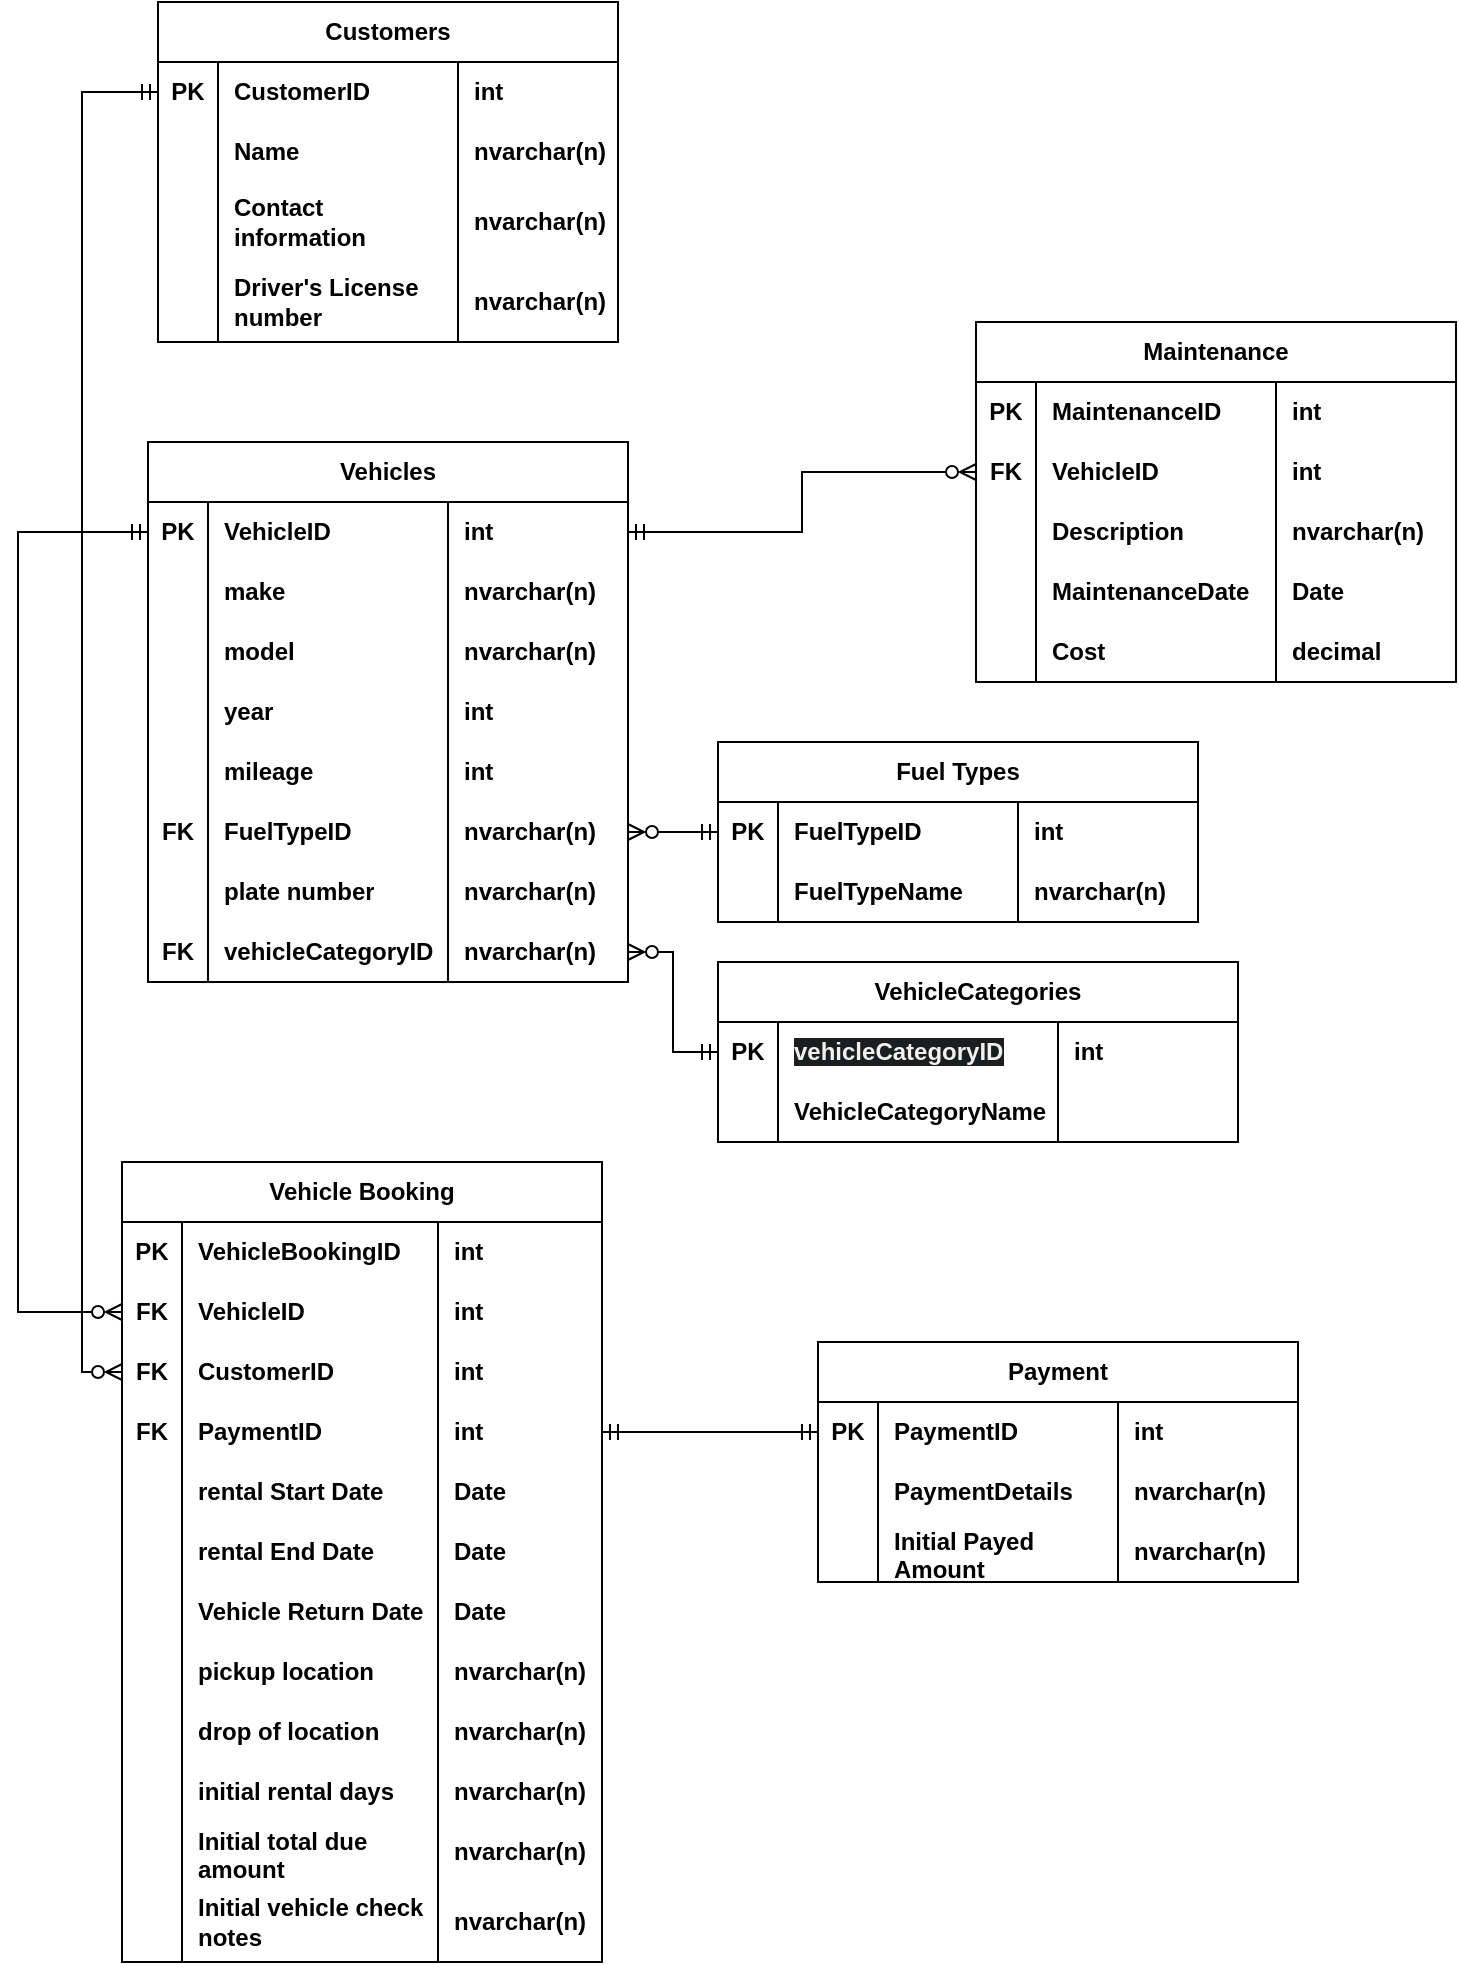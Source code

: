 <mxfile version="25.0.2">
  <diagram name="Page-1" id="1AAOIFAMklJMUvAvImwd">
    <mxGraphModel dx="1006" dy="529" grid="1" gridSize="10" guides="1" tooltips="1" connect="1" arrows="1" fold="1" page="1" pageScale="1" pageWidth="850" pageHeight="1100" math="0" shadow="0">
      <root>
        <mxCell id="0" />
        <mxCell id="1" parent="0" />
        <mxCell id="nGAjqAh9YVVcB_0_uQr6-1" value="Customers" style="shape=table;startSize=30;container=1;collapsible=1;childLayout=tableLayout;fixedRows=1;rowLines=0;fontStyle=1;align=center;resizeLast=1;html=1;whiteSpace=wrap;strokeColor=default;verticalAlign=middle;fontFamily=Helvetica;fontSize=12;fontColor=default;fillColor=default;" parent="1" vertex="1">
          <mxGeometry x="130" y="80" width="230" height="170.0" as="geometry" />
        </mxCell>
        <mxCell id="nGAjqAh9YVVcB_0_uQr6-2" value="" style="shape=tableRow;horizontal=0;startSize=0;swimlaneHead=0;swimlaneBody=0;fillColor=none;collapsible=0;dropTarget=0;points=[[0,0.5],[1,0.5]];portConstraint=eastwest;top=0;left=0;right=0;bottom=0;html=1;strokeColor=default;align=center;verticalAlign=middle;fontFamily=Helvetica;fontSize=12;fontColor=default;fontStyle=1;" parent="nGAjqAh9YVVcB_0_uQr6-1" vertex="1">
          <mxGeometry y="30" width="230" height="30" as="geometry" />
        </mxCell>
        <mxCell id="nGAjqAh9YVVcB_0_uQr6-3" value="PK" style="shape=partialRectangle;connectable=0;fillColor=none;top=0;left=0;bottom=0;right=0;editable=1;overflow=hidden;html=1;whiteSpace=wrap;strokeColor=default;align=center;verticalAlign=middle;fontFamily=Helvetica;fontSize=12;fontColor=default;fontStyle=1;" parent="nGAjqAh9YVVcB_0_uQr6-2" vertex="1">
          <mxGeometry width="30" height="30" as="geometry">
            <mxRectangle width="30" height="30" as="alternateBounds" />
          </mxGeometry>
        </mxCell>
        <mxCell id="nGAjqAh9YVVcB_0_uQr6-4" value="CustomerID" style="shape=partialRectangle;connectable=0;fillColor=none;top=0;left=0;bottom=0;right=0;align=left;spacingLeft=6;overflow=hidden;html=1;whiteSpace=wrap;strokeColor=default;verticalAlign=middle;fontFamily=Helvetica;fontSize=12;fontColor=default;fontStyle=1;" parent="nGAjqAh9YVVcB_0_uQr6-2" vertex="1">
          <mxGeometry x="30" width="120" height="30" as="geometry">
            <mxRectangle width="120" height="30" as="alternateBounds" />
          </mxGeometry>
        </mxCell>
        <mxCell id="nGAjqAh9YVVcB_0_uQr6-5" value="int" style="shape=partialRectangle;connectable=0;fillColor=none;top=0;left=0;bottom=0;right=0;align=left;spacingLeft=6;overflow=hidden;html=1;whiteSpace=wrap;strokeColor=default;verticalAlign=middle;fontFamily=Helvetica;fontSize=12;fontColor=default;fontStyle=1;" parent="nGAjqAh9YVVcB_0_uQr6-2" vertex="1">
          <mxGeometry x="150" width="80" height="30" as="geometry">
            <mxRectangle width="80" height="30" as="alternateBounds" />
          </mxGeometry>
        </mxCell>
        <mxCell id="nGAjqAh9YVVcB_0_uQr6-6" value="" style="shape=tableRow;horizontal=0;startSize=0;swimlaneHead=0;swimlaneBody=0;fillColor=none;collapsible=0;dropTarget=0;points=[[0,0.5],[1,0.5]];portConstraint=eastwest;top=0;left=0;right=0;bottom=0;html=1;strokeColor=default;align=center;verticalAlign=middle;fontFamily=Helvetica;fontSize=12;fontColor=default;fontStyle=1;" parent="nGAjqAh9YVVcB_0_uQr6-1" vertex="1">
          <mxGeometry y="60" width="230" height="30" as="geometry" />
        </mxCell>
        <mxCell id="nGAjqAh9YVVcB_0_uQr6-7" value="" style="shape=partialRectangle;connectable=0;fillColor=none;top=0;left=0;bottom=0;right=0;editable=1;overflow=hidden;html=1;whiteSpace=wrap;strokeColor=default;align=center;verticalAlign=middle;fontFamily=Helvetica;fontSize=12;fontColor=default;fontStyle=1;" parent="nGAjqAh9YVVcB_0_uQr6-6" vertex="1">
          <mxGeometry width="30" height="30" as="geometry">
            <mxRectangle width="30" height="30" as="alternateBounds" />
          </mxGeometry>
        </mxCell>
        <mxCell id="nGAjqAh9YVVcB_0_uQr6-8" value="Name" style="shape=partialRectangle;connectable=0;fillColor=none;top=0;left=0;bottom=0;right=0;align=left;spacingLeft=6;overflow=hidden;html=1;whiteSpace=wrap;strokeColor=default;verticalAlign=middle;fontFamily=Helvetica;fontSize=12;fontColor=default;fontStyle=1;" parent="nGAjqAh9YVVcB_0_uQr6-6" vertex="1">
          <mxGeometry x="30" width="120" height="30" as="geometry">
            <mxRectangle width="120" height="30" as="alternateBounds" />
          </mxGeometry>
        </mxCell>
        <mxCell id="nGAjqAh9YVVcB_0_uQr6-9" value="nvarchar(n)" style="shape=partialRectangle;connectable=0;fillColor=none;top=0;left=0;bottom=0;right=0;align=left;spacingLeft=6;overflow=hidden;html=1;whiteSpace=wrap;strokeColor=default;verticalAlign=middle;fontFamily=Helvetica;fontSize=12;fontColor=default;fontStyle=1;" parent="nGAjqAh9YVVcB_0_uQr6-6" vertex="1">
          <mxGeometry x="150" width="80" height="30" as="geometry">
            <mxRectangle width="80" height="30" as="alternateBounds" />
          </mxGeometry>
        </mxCell>
        <mxCell id="nGAjqAh9YVVcB_0_uQr6-19" value="" style="shape=tableRow;horizontal=0;startSize=0;swimlaneHead=0;swimlaneBody=0;fillColor=none;collapsible=0;dropTarget=0;points=[[0,0.5],[1,0.5]];portConstraint=eastwest;top=0;left=0;right=0;bottom=0;html=1;strokeColor=default;align=center;verticalAlign=middle;fontFamily=Helvetica;fontSize=12;fontColor=default;fontStyle=1;" parent="nGAjqAh9YVVcB_0_uQr6-1" vertex="1">
          <mxGeometry y="90" width="230" height="40" as="geometry" />
        </mxCell>
        <mxCell id="nGAjqAh9YVVcB_0_uQr6-20" value="" style="shape=partialRectangle;connectable=0;fillColor=none;top=0;left=0;bottom=0;right=0;editable=1;overflow=hidden;html=1;whiteSpace=wrap;strokeColor=default;align=center;verticalAlign=middle;fontFamily=Helvetica;fontSize=12;fontColor=default;fontStyle=1;" parent="nGAjqAh9YVVcB_0_uQr6-19" vertex="1">
          <mxGeometry width="30" height="40" as="geometry">
            <mxRectangle width="30" height="40" as="alternateBounds" />
          </mxGeometry>
        </mxCell>
        <mxCell id="nGAjqAh9YVVcB_0_uQr6-21" value="Contact information" style="shape=partialRectangle;connectable=0;fillColor=none;top=0;left=0;bottom=0;right=0;align=left;spacingLeft=6;overflow=hidden;html=1;whiteSpace=wrap;strokeColor=default;verticalAlign=middle;fontFamily=Helvetica;fontSize=12;fontColor=default;fontStyle=1;" parent="nGAjqAh9YVVcB_0_uQr6-19" vertex="1">
          <mxGeometry x="30" width="120" height="40" as="geometry">
            <mxRectangle width="120" height="40" as="alternateBounds" />
          </mxGeometry>
        </mxCell>
        <mxCell id="nGAjqAh9YVVcB_0_uQr6-22" value="nvarchar(n)" style="shape=partialRectangle;connectable=0;fillColor=none;top=0;left=0;bottom=0;right=0;align=left;spacingLeft=6;overflow=hidden;html=1;whiteSpace=wrap;strokeColor=default;verticalAlign=middle;fontFamily=Helvetica;fontSize=12;fontColor=default;fontStyle=1;" parent="nGAjqAh9YVVcB_0_uQr6-19" vertex="1">
          <mxGeometry x="150" width="80" height="40" as="geometry">
            <mxRectangle width="80" height="40" as="alternateBounds" />
          </mxGeometry>
        </mxCell>
        <mxCell id="nGAjqAh9YVVcB_0_uQr6-23" value="" style="shape=tableRow;horizontal=0;startSize=0;swimlaneHead=0;swimlaneBody=0;fillColor=none;collapsible=0;dropTarget=0;points=[[0,0.5],[1,0.5]];portConstraint=eastwest;top=0;left=0;right=0;bottom=0;html=1;strokeColor=default;align=center;verticalAlign=middle;fontFamily=Helvetica;fontSize=12;fontColor=default;fontStyle=1;" parent="nGAjqAh9YVVcB_0_uQr6-1" vertex="1">
          <mxGeometry y="130" width="230" height="40" as="geometry" />
        </mxCell>
        <mxCell id="nGAjqAh9YVVcB_0_uQr6-24" value="" style="shape=partialRectangle;connectable=0;fillColor=none;top=0;left=0;bottom=0;right=0;editable=1;overflow=hidden;html=1;whiteSpace=wrap;strokeColor=default;align=center;verticalAlign=middle;fontFamily=Helvetica;fontSize=12;fontColor=default;fontStyle=1;" parent="nGAjqAh9YVVcB_0_uQr6-23" vertex="1">
          <mxGeometry width="30" height="40" as="geometry">
            <mxRectangle width="30" height="40" as="alternateBounds" />
          </mxGeometry>
        </mxCell>
        <mxCell id="nGAjqAh9YVVcB_0_uQr6-25" value="Driver&#39;s License number" style="shape=partialRectangle;connectable=0;fillColor=none;top=0;left=0;bottom=0;right=0;align=left;spacingLeft=6;overflow=hidden;html=1;whiteSpace=wrap;strokeColor=default;verticalAlign=middle;fontFamily=Helvetica;fontSize=12;fontColor=default;fontStyle=1;" parent="nGAjqAh9YVVcB_0_uQr6-23" vertex="1">
          <mxGeometry x="30" width="120" height="40" as="geometry">
            <mxRectangle width="120" height="40" as="alternateBounds" />
          </mxGeometry>
        </mxCell>
        <mxCell id="nGAjqAh9YVVcB_0_uQr6-26" value="nvarchar(n)" style="shape=partialRectangle;connectable=0;fillColor=none;top=0;left=0;bottom=0;right=0;align=left;spacingLeft=6;overflow=hidden;html=1;whiteSpace=wrap;strokeColor=default;verticalAlign=middle;fontFamily=Helvetica;fontSize=12;fontColor=default;fontStyle=1;" parent="nGAjqAh9YVVcB_0_uQr6-23" vertex="1">
          <mxGeometry x="150" width="80" height="40" as="geometry">
            <mxRectangle width="80" height="40" as="alternateBounds" />
          </mxGeometry>
        </mxCell>
        <mxCell id="nGAjqAh9YVVcB_0_uQr6-27" value="Vehicles" style="shape=table;startSize=30;container=1;collapsible=1;childLayout=tableLayout;fixedRows=1;rowLines=0;fontStyle=1;align=center;resizeLast=1;html=1;whiteSpace=wrap;strokeColor=default;verticalAlign=middle;fontFamily=Helvetica;fontSize=12;fontColor=default;fillColor=default;" parent="1" vertex="1">
          <mxGeometry x="125" y="300" width="240" height="270.0" as="geometry" />
        </mxCell>
        <mxCell id="nGAjqAh9YVVcB_0_uQr6-28" value="" style="shape=tableRow;horizontal=0;startSize=0;swimlaneHead=0;swimlaneBody=0;fillColor=none;collapsible=0;dropTarget=0;points=[[0,0.5],[1,0.5]];portConstraint=eastwest;top=0;left=0;right=0;bottom=0;html=1;strokeColor=default;align=center;verticalAlign=middle;fontFamily=Helvetica;fontSize=12;fontColor=default;fontStyle=1;" parent="nGAjqAh9YVVcB_0_uQr6-27" vertex="1">
          <mxGeometry y="30" width="240" height="30" as="geometry" />
        </mxCell>
        <mxCell id="nGAjqAh9YVVcB_0_uQr6-29" value="PK" style="shape=partialRectangle;connectable=0;fillColor=none;top=0;left=0;bottom=0;right=0;editable=1;overflow=hidden;html=1;whiteSpace=wrap;strokeColor=default;align=center;verticalAlign=middle;fontFamily=Helvetica;fontSize=12;fontColor=default;fontStyle=1;" parent="nGAjqAh9YVVcB_0_uQr6-28" vertex="1">
          <mxGeometry width="30" height="30" as="geometry">
            <mxRectangle width="30" height="30" as="alternateBounds" />
          </mxGeometry>
        </mxCell>
        <mxCell id="nGAjqAh9YVVcB_0_uQr6-30" value="VehicleID" style="shape=partialRectangle;connectable=0;fillColor=none;top=0;left=0;bottom=0;right=0;align=left;spacingLeft=6;overflow=hidden;html=1;whiteSpace=wrap;strokeColor=default;verticalAlign=middle;fontFamily=Helvetica;fontSize=12;fontColor=default;fontStyle=1;" parent="nGAjqAh9YVVcB_0_uQr6-28" vertex="1">
          <mxGeometry x="30" width="120" height="30" as="geometry">
            <mxRectangle width="120" height="30" as="alternateBounds" />
          </mxGeometry>
        </mxCell>
        <mxCell id="nGAjqAh9YVVcB_0_uQr6-31" value="int" style="shape=partialRectangle;connectable=0;fillColor=none;top=0;left=0;bottom=0;right=0;align=left;spacingLeft=6;overflow=hidden;html=1;whiteSpace=wrap;strokeColor=default;verticalAlign=middle;fontFamily=Helvetica;fontSize=12;fontColor=default;fontStyle=1;" parent="nGAjqAh9YVVcB_0_uQr6-28" vertex="1">
          <mxGeometry x="150" width="90" height="30" as="geometry">
            <mxRectangle width="90" height="30" as="alternateBounds" />
          </mxGeometry>
        </mxCell>
        <mxCell id="nGAjqAh9YVVcB_0_uQr6-32" value="" style="shape=tableRow;horizontal=0;startSize=0;swimlaneHead=0;swimlaneBody=0;fillColor=none;collapsible=0;dropTarget=0;points=[[0,0.5],[1,0.5]];portConstraint=eastwest;top=0;left=0;right=0;bottom=0;html=1;strokeColor=default;align=center;verticalAlign=middle;fontFamily=Helvetica;fontSize=12;fontColor=default;fontStyle=1;" parent="nGAjqAh9YVVcB_0_uQr6-27" vertex="1">
          <mxGeometry y="60" width="240" height="30" as="geometry" />
        </mxCell>
        <mxCell id="nGAjqAh9YVVcB_0_uQr6-33" value="" style="shape=partialRectangle;connectable=0;fillColor=none;top=0;left=0;bottom=0;right=0;editable=1;overflow=hidden;html=1;whiteSpace=wrap;strokeColor=default;align=center;verticalAlign=middle;fontFamily=Helvetica;fontSize=12;fontColor=default;fontStyle=1;" parent="nGAjqAh9YVVcB_0_uQr6-32" vertex="1">
          <mxGeometry width="30" height="30" as="geometry">
            <mxRectangle width="30" height="30" as="alternateBounds" />
          </mxGeometry>
        </mxCell>
        <mxCell id="nGAjqAh9YVVcB_0_uQr6-34" value="make" style="shape=partialRectangle;connectable=0;fillColor=none;top=0;left=0;bottom=0;right=0;align=left;spacingLeft=6;overflow=hidden;html=1;whiteSpace=wrap;strokeColor=default;verticalAlign=middle;fontFamily=Helvetica;fontSize=12;fontColor=default;fontStyle=1;" parent="nGAjqAh9YVVcB_0_uQr6-32" vertex="1">
          <mxGeometry x="30" width="120" height="30" as="geometry">
            <mxRectangle width="120" height="30" as="alternateBounds" />
          </mxGeometry>
        </mxCell>
        <mxCell id="nGAjqAh9YVVcB_0_uQr6-35" value="nvarchar(n)" style="shape=partialRectangle;connectable=0;fillColor=none;top=0;left=0;bottom=0;right=0;align=left;spacingLeft=6;overflow=hidden;html=1;whiteSpace=wrap;strokeColor=default;verticalAlign=middle;fontFamily=Helvetica;fontSize=12;fontColor=default;fontStyle=1;" parent="nGAjqAh9YVVcB_0_uQr6-32" vertex="1">
          <mxGeometry x="150" width="90" height="30" as="geometry">
            <mxRectangle width="90" height="30" as="alternateBounds" />
          </mxGeometry>
        </mxCell>
        <mxCell id="nGAjqAh9YVVcB_0_uQr6-36" value="" style="shape=tableRow;horizontal=0;startSize=0;swimlaneHead=0;swimlaneBody=0;fillColor=none;collapsible=0;dropTarget=0;points=[[0,0.5],[1,0.5]];portConstraint=eastwest;top=0;left=0;right=0;bottom=0;html=1;strokeColor=default;align=center;verticalAlign=middle;fontFamily=Helvetica;fontSize=12;fontColor=default;fontStyle=1;" parent="nGAjqAh9YVVcB_0_uQr6-27" vertex="1">
          <mxGeometry y="90" width="240" height="30" as="geometry" />
        </mxCell>
        <mxCell id="nGAjqAh9YVVcB_0_uQr6-37" value="" style="shape=partialRectangle;connectable=0;fillColor=none;top=0;left=0;bottom=0;right=0;editable=1;overflow=hidden;html=1;whiteSpace=wrap;strokeColor=default;align=center;verticalAlign=middle;fontFamily=Helvetica;fontSize=12;fontColor=default;fontStyle=1;" parent="nGAjqAh9YVVcB_0_uQr6-36" vertex="1">
          <mxGeometry width="30" height="30" as="geometry">
            <mxRectangle width="30" height="30" as="alternateBounds" />
          </mxGeometry>
        </mxCell>
        <mxCell id="nGAjqAh9YVVcB_0_uQr6-38" value="model" style="shape=partialRectangle;connectable=0;fillColor=none;top=0;left=0;bottom=0;right=0;align=left;spacingLeft=6;overflow=hidden;html=1;whiteSpace=wrap;strokeColor=default;verticalAlign=middle;fontFamily=Helvetica;fontSize=12;fontColor=default;fontStyle=1;" parent="nGAjqAh9YVVcB_0_uQr6-36" vertex="1">
          <mxGeometry x="30" width="120" height="30" as="geometry">
            <mxRectangle width="120" height="30" as="alternateBounds" />
          </mxGeometry>
        </mxCell>
        <mxCell id="nGAjqAh9YVVcB_0_uQr6-39" value="nvarchar(n)" style="shape=partialRectangle;connectable=0;fillColor=none;top=0;left=0;bottom=0;right=0;align=left;spacingLeft=6;overflow=hidden;html=1;whiteSpace=wrap;strokeColor=default;verticalAlign=middle;fontFamily=Helvetica;fontSize=12;fontColor=default;fontStyle=1;" parent="nGAjqAh9YVVcB_0_uQr6-36" vertex="1">
          <mxGeometry x="150" width="90" height="30" as="geometry">
            <mxRectangle width="90" height="30" as="alternateBounds" />
          </mxGeometry>
        </mxCell>
        <mxCell id="nGAjqAh9YVVcB_0_uQr6-40" value="" style="shape=tableRow;horizontal=0;startSize=0;swimlaneHead=0;swimlaneBody=0;fillColor=none;collapsible=0;dropTarget=0;points=[[0,0.5],[1,0.5]];portConstraint=eastwest;top=0;left=0;right=0;bottom=0;html=1;strokeColor=default;align=center;verticalAlign=middle;fontFamily=Helvetica;fontSize=12;fontColor=default;fontStyle=1;" parent="nGAjqAh9YVVcB_0_uQr6-27" vertex="1">
          <mxGeometry y="120" width="240" height="30" as="geometry" />
        </mxCell>
        <mxCell id="nGAjqAh9YVVcB_0_uQr6-41" value="" style="shape=partialRectangle;connectable=0;fillColor=none;top=0;left=0;bottom=0;right=0;editable=1;overflow=hidden;html=1;whiteSpace=wrap;strokeColor=default;align=center;verticalAlign=middle;fontFamily=Helvetica;fontSize=12;fontColor=default;fontStyle=1;" parent="nGAjqAh9YVVcB_0_uQr6-40" vertex="1">
          <mxGeometry width="30" height="30" as="geometry">
            <mxRectangle width="30" height="30" as="alternateBounds" />
          </mxGeometry>
        </mxCell>
        <mxCell id="nGAjqAh9YVVcB_0_uQr6-42" value="year" style="shape=partialRectangle;connectable=0;fillColor=none;top=0;left=0;bottom=0;right=0;align=left;spacingLeft=6;overflow=hidden;html=1;whiteSpace=wrap;strokeColor=default;verticalAlign=middle;fontFamily=Helvetica;fontSize=12;fontColor=default;fontStyle=1;" parent="nGAjqAh9YVVcB_0_uQr6-40" vertex="1">
          <mxGeometry x="30" width="120" height="30" as="geometry">
            <mxRectangle width="120" height="30" as="alternateBounds" />
          </mxGeometry>
        </mxCell>
        <mxCell id="nGAjqAh9YVVcB_0_uQr6-43" value="int" style="shape=partialRectangle;connectable=0;fillColor=none;top=0;left=0;bottom=0;right=0;align=left;spacingLeft=6;overflow=hidden;html=1;whiteSpace=wrap;strokeColor=default;verticalAlign=middle;fontFamily=Helvetica;fontSize=12;fontColor=default;fontStyle=1;" parent="nGAjqAh9YVVcB_0_uQr6-40" vertex="1">
          <mxGeometry x="150" width="90" height="30" as="geometry">
            <mxRectangle width="90" height="30" as="alternateBounds" />
          </mxGeometry>
        </mxCell>
        <mxCell id="nGAjqAh9YVVcB_0_uQr6-44" value="" style="shape=tableRow;horizontal=0;startSize=0;swimlaneHead=0;swimlaneBody=0;fillColor=none;collapsible=0;dropTarget=0;points=[[0,0.5],[1,0.5]];portConstraint=eastwest;top=0;left=0;right=0;bottom=0;html=1;strokeColor=default;align=center;verticalAlign=middle;fontFamily=Helvetica;fontSize=12;fontColor=default;fontStyle=1;" parent="nGAjqAh9YVVcB_0_uQr6-27" vertex="1">
          <mxGeometry y="150" width="240" height="30" as="geometry" />
        </mxCell>
        <mxCell id="nGAjqAh9YVVcB_0_uQr6-45" value="" style="shape=partialRectangle;connectable=0;fillColor=none;top=0;left=0;bottom=0;right=0;editable=1;overflow=hidden;html=1;whiteSpace=wrap;strokeColor=default;align=center;verticalAlign=middle;fontFamily=Helvetica;fontSize=12;fontColor=default;fontStyle=1;" parent="nGAjqAh9YVVcB_0_uQr6-44" vertex="1">
          <mxGeometry width="30" height="30" as="geometry">
            <mxRectangle width="30" height="30" as="alternateBounds" />
          </mxGeometry>
        </mxCell>
        <mxCell id="nGAjqAh9YVVcB_0_uQr6-46" value="mileage" style="shape=partialRectangle;connectable=0;fillColor=none;top=0;left=0;bottom=0;right=0;align=left;spacingLeft=6;overflow=hidden;html=1;whiteSpace=wrap;strokeColor=default;verticalAlign=middle;fontFamily=Helvetica;fontSize=12;fontColor=default;fontStyle=1;" parent="nGAjqAh9YVVcB_0_uQr6-44" vertex="1">
          <mxGeometry x="30" width="120" height="30" as="geometry">
            <mxRectangle width="120" height="30" as="alternateBounds" />
          </mxGeometry>
        </mxCell>
        <mxCell id="nGAjqAh9YVVcB_0_uQr6-47" value="int" style="shape=partialRectangle;connectable=0;fillColor=none;top=0;left=0;bottom=0;right=0;align=left;spacingLeft=6;overflow=hidden;html=1;whiteSpace=wrap;strokeColor=default;verticalAlign=middle;fontFamily=Helvetica;fontSize=12;fontColor=default;fontStyle=1;" parent="nGAjqAh9YVVcB_0_uQr6-44" vertex="1">
          <mxGeometry x="150" width="90" height="30" as="geometry">
            <mxRectangle width="90" height="30" as="alternateBounds" />
          </mxGeometry>
        </mxCell>
        <mxCell id="nGAjqAh9YVVcB_0_uQr6-52" value="" style="shape=tableRow;horizontal=0;startSize=0;swimlaneHead=0;swimlaneBody=0;fillColor=none;collapsible=0;dropTarget=0;points=[[0,0.5],[1,0.5]];portConstraint=eastwest;top=0;left=0;right=0;bottom=0;html=1;strokeColor=default;align=center;verticalAlign=middle;fontFamily=Helvetica;fontSize=12;fontColor=default;fontStyle=1;" parent="nGAjqAh9YVVcB_0_uQr6-27" vertex="1">
          <mxGeometry y="180" width="240" height="30" as="geometry" />
        </mxCell>
        <mxCell id="nGAjqAh9YVVcB_0_uQr6-53" value="FK" style="shape=partialRectangle;connectable=0;fillColor=none;top=0;left=0;bottom=0;right=0;editable=1;overflow=hidden;html=1;whiteSpace=wrap;strokeColor=default;align=center;verticalAlign=middle;fontFamily=Helvetica;fontSize=12;fontColor=default;fontStyle=1;" parent="nGAjqAh9YVVcB_0_uQr6-52" vertex="1">
          <mxGeometry width="30" height="30" as="geometry">
            <mxRectangle width="30" height="30" as="alternateBounds" />
          </mxGeometry>
        </mxCell>
        <mxCell id="nGAjqAh9YVVcB_0_uQr6-54" value="FuelTypeID" style="shape=partialRectangle;connectable=0;fillColor=none;top=0;left=0;bottom=0;right=0;align=left;spacingLeft=6;overflow=hidden;html=1;whiteSpace=wrap;strokeColor=default;verticalAlign=middle;fontFamily=Helvetica;fontSize=12;fontColor=default;fontStyle=1;" parent="nGAjqAh9YVVcB_0_uQr6-52" vertex="1">
          <mxGeometry x="30" width="120" height="30" as="geometry">
            <mxRectangle width="120" height="30" as="alternateBounds" />
          </mxGeometry>
        </mxCell>
        <mxCell id="nGAjqAh9YVVcB_0_uQr6-55" value="nvarchar(n)" style="shape=partialRectangle;connectable=0;fillColor=none;top=0;left=0;bottom=0;right=0;align=left;spacingLeft=6;overflow=hidden;html=1;whiteSpace=wrap;strokeColor=default;verticalAlign=middle;fontFamily=Helvetica;fontSize=12;fontColor=default;fontStyle=1;" parent="nGAjqAh9YVVcB_0_uQr6-52" vertex="1">
          <mxGeometry x="150" width="90" height="30" as="geometry">
            <mxRectangle width="90" height="30" as="alternateBounds" />
          </mxGeometry>
        </mxCell>
        <mxCell id="nGAjqAh9YVVcB_0_uQr6-56" value="" style="shape=tableRow;horizontal=0;startSize=0;swimlaneHead=0;swimlaneBody=0;fillColor=none;collapsible=0;dropTarget=0;points=[[0,0.5],[1,0.5]];portConstraint=eastwest;top=0;left=0;right=0;bottom=0;html=1;strokeColor=default;align=center;verticalAlign=middle;fontFamily=Helvetica;fontSize=12;fontColor=default;fontStyle=1;" parent="nGAjqAh9YVVcB_0_uQr6-27" vertex="1">
          <mxGeometry y="210" width="240" height="30" as="geometry" />
        </mxCell>
        <mxCell id="nGAjqAh9YVVcB_0_uQr6-57" value="" style="shape=partialRectangle;connectable=0;fillColor=none;top=0;left=0;bottom=0;right=0;editable=1;overflow=hidden;html=1;whiteSpace=wrap;strokeColor=default;align=center;verticalAlign=middle;fontFamily=Helvetica;fontSize=12;fontColor=default;fontStyle=1;" parent="nGAjqAh9YVVcB_0_uQr6-56" vertex="1">
          <mxGeometry width="30" height="30" as="geometry">
            <mxRectangle width="30" height="30" as="alternateBounds" />
          </mxGeometry>
        </mxCell>
        <mxCell id="nGAjqAh9YVVcB_0_uQr6-58" value="plate number" style="shape=partialRectangle;connectable=0;fillColor=none;top=0;left=0;bottom=0;right=0;align=left;spacingLeft=6;overflow=hidden;html=1;whiteSpace=wrap;strokeColor=default;verticalAlign=middle;fontFamily=Helvetica;fontSize=12;fontColor=default;fontStyle=1;" parent="nGAjqAh9YVVcB_0_uQr6-56" vertex="1">
          <mxGeometry x="30" width="120" height="30" as="geometry">
            <mxRectangle width="120" height="30" as="alternateBounds" />
          </mxGeometry>
        </mxCell>
        <mxCell id="nGAjqAh9YVVcB_0_uQr6-59" value="nvarchar(n)" style="shape=partialRectangle;connectable=0;fillColor=none;top=0;left=0;bottom=0;right=0;align=left;spacingLeft=6;overflow=hidden;html=1;whiteSpace=wrap;strokeColor=default;verticalAlign=middle;fontFamily=Helvetica;fontSize=12;fontColor=default;fontStyle=1;" parent="nGAjqAh9YVVcB_0_uQr6-56" vertex="1">
          <mxGeometry x="150" width="90" height="30" as="geometry">
            <mxRectangle width="90" height="30" as="alternateBounds" />
          </mxGeometry>
        </mxCell>
        <mxCell id="nGAjqAh9YVVcB_0_uQr6-60" value="" style="shape=tableRow;horizontal=0;startSize=0;swimlaneHead=0;swimlaneBody=0;fillColor=none;collapsible=0;dropTarget=0;points=[[0,0.5],[1,0.5]];portConstraint=eastwest;top=0;left=0;right=0;bottom=0;html=1;strokeColor=default;align=center;verticalAlign=middle;fontFamily=Helvetica;fontSize=12;fontColor=default;fontStyle=1;" parent="nGAjqAh9YVVcB_0_uQr6-27" vertex="1">
          <mxGeometry y="240" width="240" height="30" as="geometry" />
        </mxCell>
        <mxCell id="nGAjqAh9YVVcB_0_uQr6-61" value="FK" style="shape=partialRectangle;connectable=0;fillColor=none;top=0;left=0;bottom=0;right=0;editable=1;overflow=hidden;html=1;whiteSpace=wrap;strokeColor=default;align=center;verticalAlign=middle;fontFamily=Helvetica;fontSize=12;fontColor=default;fontStyle=1;" parent="nGAjqAh9YVVcB_0_uQr6-60" vertex="1">
          <mxGeometry width="30" height="30" as="geometry">
            <mxRectangle width="30" height="30" as="alternateBounds" />
          </mxGeometry>
        </mxCell>
        <mxCell id="nGAjqAh9YVVcB_0_uQr6-62" value="vehicleCategoryID" style="shape=partialRectangle;connectable=0;fillColor=none;top=0;left=0;bottom=0;right=0;align=left;spacingLeft=6;overflow=hidden;html=1;whiteSpace=wrap;strokeColor=default;verticalAlign=middle;fontFamily=Helvetica;fontSize=12;fontColor=default;fontStyle=1;" parent="nGAjqAh9YVVcB_0_uQr6-60" vertex="1">
          <mxGeometry x="30" width="120" height="30" as="geometry">
            <mxRectangle width="120" height="30" as="alternateBounds" />
          </mxGeometry>
        </mxCell>
        <mxCell id="nGAjqAh9YVVcB_0_uQr6-63" value="nvarchar(n)" style="shape=partialRectangle;connectable=0;fillColor=none;top=0;left=0;bottom=0;right=0;align=left;spacingLeft=6;overflow=hidden;html=1;whiteSpace=wrap;strokeColor=default;verticalAlign=middle;fontFamily=Helvetica;fontSize=12;fontColor=default;fontStyle=1;" parent="nGAjqAh9YVVcB_0_uQr6-60" vertex="1">
          <mxGeometry x="150" width="90" height="30" as="geometry">
            <mxRectangle width="90" height="30" as="alternateBounds" />
          </mxGeometry>
        </mxCell>
        <mxCell id="nGAjqAh9YVVcB_0_uQr6-64" value="Fuel Types" style="shape=table;startSize=30;container=1;collapsible=1;childLayout=tableLayout;fixedRows=1;rowLines=0;fontStyle=1;align=center;resizeLast=1;html=1;whiteSpace=wrap;strokeColor=default;verticalAlign=middle;fontFamily=Helvetica;fontSize=12;fontColor=default;fillColor=default;" parent="1" vertex="1">
          <mxGeometry x="410" y="450" width="240" height="90.0" as="geometry" />
        </mxCell>
        <mxCell id="nGAjqAh9YVVcB_0_uQr6-65" value="" style="shape=tableRow;horizontal=0;startSize=0;swimlaneHead=0;swimlaneBody=0;fillColor=none;collapsible=0;dropTarget=0;points=[[0,0.5],[1,0.5]];portConstraint=eastwest;top=0;left=0;right=0;bottom=0;html=1;strokeColor=default;align=center;verticalAlign=middle;fontFamily=Helvetica;fontSize=12;fontColor=default;fontStyle=1;" parent="nGAjqAh9YVVcB_0_uQr6-64" vertex="1">
          <mxGeometry y="30" width="240" height="30" as="geometry" />
        </mxCell>
        <mxCell id="nGAjqAh9YVVcB_0_uQr6-66" value="PK" style="shape=partialRectangle;connectable=0;fillColor=none;top=0;left=0;bottom=0;right=0;editable=1;overflow=hidden;html=1;whiteSpace=wrap;strokeColor=default;align=center;verticalAlign=middle;fontFamily=Helvetica;fontSize=12;fontColor=default;fontStyle=1;" parent="nGAjqAh9YVVcB_0_uQr6-65" vertex="1">
          <mxGeometry width="30" height="30" as="geometry">
            <mxRectangle width="30" height="30" as="alternateBounds" />
          </mxGeometry>
        </mxCell>
        <mxCell id="nGAjqAh9YVVcB_0_uQr6-67" value="FuelTypeID" style="shape=partialRectangle;connectable=0;fillColor=none;top=0;left=0;bottom=0;right=0;align=left;spacingLeft=6;overflow=hidden;html=1;whiteSpace=wrap;strokeColor=default;verticalAlign=middle;fontFamily=Helvetica;fontSize=12;fontColor=default;fontStyle=1;" parent="nGAjqAh9YVVcB_0_uQr6-65" vertex="1">
          <mxGeometry x="30" width="120" height="30" as="geometry">
            <mxRectangle width="120" height="30" as="alternateBounds" />
          </mxGeometry>
        </mxCell>
        <mxCell id="nGAjqAh9YVVcB_0_uQr6-68" value="int" style="shape=partialRectangle;connectable=0;fillColor=none;top=0;left=0;bottom=0;right=0;align=left;spacingLeft=6;overflow=hidden;html=1;whiteSpace=wrap;strokeColor=default;verticalAlign=middle;fontFamily=Helvetica;fontSize=12;fontColor=default;fontStyle=1;" parent="nGAjqAh9YVVcB_0_uQr6-65" vertex="1">
          <mxGeometry x="150" width="90" height="30" as="geometry">
            <mxRectangle width="90" height="30" as="alternateBounds" />
          </mxGeometry>
        </mxCell>
        <mxCell id="nGAjqAh9YVVcB_0_uQr6-69" value="" style="shape=tableRow;horizontal=0;startSize=0;swimlaneHead=0;swimlaneBody=0;fillColor=none;collapsible=0;dropTarget=0;points=[[0,0.5],[1,0.5]];portConstraint=eastwest;top=0;left=0;right=0;bottom=0;html=1;strokeColor=default;align=center;verticalAlign=middle;fontFamily=Helvetica;fontSize=12;fontColor=default;fontStyle=1;" parent="nGAjqAh9YVVcB_0_uQr6-64" vertex="1">
          <mxGeometry y="60" width="240" height="30" as="geometry" />
        </mxCell>
        <mxCell id="nGAjqAh9YVVcB_0_uQr6-70" value="" style="shape=partialRectangle;connectable=0;fillColor=none;top=0;left=0;bottom=0;right=0;editable=1;overflow=hidden;html=1;whiteSpace=wrap;strokeColor=default;align=center;verticalAlign=middle;fontFamily=Helvetica;fontSize=12;fontColor=default;fontStyle=1;" parent="nGAjqAh9YVVcB_0_uQr6-69" vertex="1">
          <mxGeometry width="30" height="30" as="geometry">
            <mxRectangle width="30" height="30" as="alternateBounds" />
          </mxGeometry>
        </mxCell>
        <mxCell id="nGAjqAh9YVVcB_0_uQr6-71" value="FuelTypeName" style="shape=partialRectangle;connectable=0;fillColor=none;top=0;left=0;bottom=0;right=0;align=left;spacingLeft=6;overflow=hidden;html=1;whiteSpace=wrap;strokeColor=default;verticalAlign=middle;fontFamily=Helvetica;fontSize=12;fontColor=default;fontStyle=1;" parent="nGAjqAh9YVVcB_0_uQr6-69" vertex="1">
          <mxGeometry x="30" width="120" height="30" as="geometry">
            <mxRectangle width="120" height="30" as="alternateBounds" />
          </mxGeometry>
        </mxCell>
        <mxCell id="nGAjqAh9YVVcB_0_uQr6-72" value="nvarchar(n)" style="shape=partialRectangle;connectable=0;fillColor=none;top=0;left=0;bottom=0;right=0;align=left;spacingLeft=6;overflow=hidden;html=1;whiteSpace=wrap;strokeColor=default;verticalAlign=middle;fontFamily=Helvetica;fontSize=12;fontColor=default;fontStyle=1;" parent="nGAjqAh9YVVcB_0_uQr6-69" vertex="1">
          <mxGeometry x="150" width="90" height="30" as="geometry">
            <mxRectangle width="90" height="30" as="alternateBounds" />
          </mxGeometry>
        </mxCell>
        <mxCell id="nGAjqAh9YVVcB_0_uQr6-73" style="edgeStyle=orthogonalEdgeStyle;rounded=0;orthogonalLoop=1;jettySize=auto;html=1;exitX=1;exitY=0.5;exitDx=0;exitDy=0;entryX=0;entryY=0.5;entryDx=0;entryDy=0;endArrow=ERmandOne;endFill=0;startArrow=ERzeroToMany;startFill=0;" parent="1" source="nGAjqAh9YVVcB_0_uQr6-52" target="nGAjqAh9YVVcB_0_uQr6-65" edge="1">
          <mxGeometry relative="1" as="geometry" />
        </mxCell>
        <mxCell id="nGAjqAh9YVVcB_0_uQr6-74" value="Vehicle Booking" style="shape=table;startSize=30;container=1;collapsible=1;childLayout=tableLayout;fixedRows=1;rowLines=0;fontStyle=1;align=center;resizeLast=1;html=1;whiteSpace=wrap;strokeColor=default;verticalAlign=middle;fontFamily=Helvetica;fontSize=12;fontColor=default;fillColor=default;" parent="1" vertex="1">
          <mxGeometry x="112" y="660" width="240" height="400.0" as="geometry" />
        </mxCell>
        <mxCell id="nGAjqAh9YVVcB_0_uQr6-75" value="" style="shape=tableRow;horizontal=0;startSize=0;swimlaneHead=0;swimlaneBody=0;fillColor=none;collapsible=0;dropTarget=0;points=[[0,0.5],[1,0.5]];portConstraint=eastwest;top=0;left=0;right=0;bottom=0;html=1;strokeColor=default;align=center;verticalAlign=middle;fontFamily=Helvetica;fontSize=12;fontColor=default;fontStyle=1;" parent="nGAjqAh9YVVcB_0_uQr6-74" vertex="1">
          <mxGeometry y="30" width="240" height="30" as="geometry" />
        </mxCell>
        <mxCell id="nGAjqAh9YVVcB_0_uQr6-76" value="PK" style="shape=partialRectangle;connectable=0;fillColor=none;top=0;left=0;bottom=0;right=0;editable=1;overflow=hidden;html=1;whiteSpace=wrap;strokeColor=default;align=center;verticalAlign=middle;fontFamily=Helvetica;fontSize=12;fontColor=default;fontStyle=1;" parent="nGAjqAh9YVVcB_0_uQr6-75" vertex="1">
          <mxGeometry width="30" height="30" as="geometry">
            <mxRectangle width="30" height="30" as="alternateBounds" />
          </mxGeometry>
        </mxCell>
        <mxCell id="nGAjqAh9YVVcB_0_uQr6-77" value="VehicleBookingID" style="shape=partialRectangle;connectable=0;fillColor=none;top=0;left=0;bottom=0;right=0;align=left;spacingLeft=6;overflow=hidden;html=1;whiteSpace=wrap;strokeColor=default;verticalAlign=middle;fontFamily=Helvetica;fontSize=12;fontColor=default;fontStyle=1;" parent="nGAjqAh9YVVcB_0_uQr6-75" vertex="1">
          <mxGeometry x="30" width="128" height="30" as="geometry">
            <mxRectangle width="128" height="30" as="alternateBounds" />
          </mxGeometry>
        </mxCell>
        <mxCell id="nGAjqAh9YVVcB_0_uQr6-78" value="int" style="shape=partialRectangle;connectable=0;fillColor=none;top=0;left=0;bottom=0;right=0;align=left;spacingLeft=6;overflow=hidden;html=1;whiteSpace=wrap;strokeColor=default;verticalAlign=middle;fontFamily=Helvetica;fontSize=12;fontColor=default;fontStyle=1;" parent="nGAjqAh9YVVcB_0_uQr6-75" vertex="1">
          <mxGeometry x="158" width="82" height="30" as="geometry">
            <mxRectangle width="82" height="30" as="alternateBounds" />
          </mxGeometry>
        </mxCell>
        <mxCell id="Jfmr-O7Hkya4u5mRQaAw-6" value="" style="shape=tableRow;horizontal=0;startSize=0;swimlaneHead=0;swimlaneBody=0;fillColor=none;collapsible=0;dropTarget=0;points=[[0,0.5],[1,0.5]];portConstraint=eastwest;top=0;left=0;right=0;bottom=0;html=1;strokeColor=default;align=center;verticalAlign=middle;fontFamily=Helvetica;fontSize=12;fontColor=default;fontStyle=1;" parent="nGAjqAh9YVVcB_0_uQr6-74" vertex="1">
          <mxGeometry y="60" width="240" height="30" as="geometry" />
        </mxCell>
        <mxCell id="Jfmr-O7Hkya4u5mRQaAw-7" value="FK" style="shape=partialRectangle;connectable=0;fillColor=none;top=0;left=0;bottom=0;right=0;editable=1;overflow=hidden;html=1;whiteSpace=wrap;strokeColor=default;align=center;verticalAlign=middle;fontFamily=Helvetica;fontSize=12;fontColor=default;fontStyle=1;" parent="Jfmr-O7Hkya4u5mRQaAw-6" vertex="1">
          <mxGeometry width="30" height="30" as="geometry">
            <mxRectangle width="30" height="30" as="alternateBounds" />
          </mxGeometry>
        </mxCell>
        <mxCell id="Jfmr-O7Hkya4u5mRQaAw-8" value="VehicleID" style="shape=partialRectangle;connectable=0;fillColor=none;top=0;left=0;bottom=0;right=0;align=left;spacingLeft=6;overflow=hidden;html=1;whiteSpace=wrap;strokeColor=default;verticalAlign=middle;fontFamily=Helvetica;fontSize=12;fontColor=default;fontStyle=1;" parent="Jfmr-O7Hkya4u5mRQaAw-6" vertex="1">
          <mxGeometry x="30" width="128" height="30" as="geometry">
            <mxRectangle width="128" height="30" as="alternateBounds" />
          </mxGeometry>
        </mxCell>
        <mxCell id="Jfmr-O7Hkya4u5mRQaAw-9" value="int" style="shape=partialRectangle;connectable=0;fillColor=none;top=0;left=0;bottom=0;right=0;align=left;spacingLeft=6;overflow=hidden;html=1;whiteSpace=wrap;strokeColor=default;verticalAlign=middle;fontFamily=Helvetica;fontSize=12;fontColor=default;fontStyle=1;" parent="Jfmr-O7Hkya4u5mRQaAw-6" vertex="1">
          <mxGeometry x="158" width="82" height="30" as="geometry">
            <mxRectangle width="82" height="30" as="alternateBounds" />
          </mxGeometry>
        </mxCell>
        <mxCell id="nGAjqAh9YVVcB_0_uQr6-79" value="" style="shape=tableRow;horizontal=0;startSize=0;swimlaneHead=0;swimlaneBody=0;fillColor=none;collapsible=0;dropTarget=0;points=[[0,0.5],[1,0.5]];portConstraint=eastwest;top=0;left=0;right=0;bottom=0;html=1;strokeColor=default;align=center;verticalAlign=middle;fontFamily=Helvetica;fontSize=12;fontColor=default;fontStyle=1;" parent="nGAjqAh9YVVcB_0_uQr6-74" vertex="1">
          <mxGeometry y="90" width="240" height="30" as="geometry" />
        </mxCell>
        <mxCell id="nGAjqAh9YVVcB_0_uQr6-80" value="FK" style="shape=partialRectangle;connectable=0;fillColor=none;top=0;left=0;bottom=0;right=0;editable=1;overflow=hidden;html=1;whiteSpace=wrap;strokeColor=default;align=center;verticalAlign=middle;fontFamily=Helvetica;fontSize=12;fontColor=default;fontStyle=1;" parent="nGAjqAh9YVVcB_0_uQr6-79" vertex="1">
          <mxGeometry width="30" height="30" as="geometry">
            <mxRectangle width="30" height="30" as="alternateBounds" />
          </mxGeometry>
        </mxCell>
        <mxCell id="nGAjqAh9YVVcB_0_uQr6-81" value="CustomerID" style="shape=partialRectangle;connectable=0;fillColor=none;top=0;left=0;bottom=0;right=0;align=left;spacingLeft=6;overflow=hidden;html=1;whiteSpace=wrap;strokeColor=default;verticalAlign=middle;fontFamily=Helvetica;fontSize=12;fontColor=default;fontStyle=1;" parent="nGAjqAh9YVVcB_0_uQr6-79" vertex="1">
          <mxGeometry x="30" width="128" height="30" as="geometry">
            <mxRectangle width="128" height="30" as="alternateBounds" />
          </mxGeometry>
        </mxCell>
        <mxCell id="nGAjqAh9YVVcB_0_uQr6-82" value="int" style="shape=partialRectangle;connectable=0;fillColor=none;top=0;left=0;bottom=0;right=0;align=left;spacingLeft=6;overflow=hidden;html=1;whiteSpace=wrap;strokeColor=default;verticalAlign=middle;fontFamily=Helvetica;fontSize=12;fontColor=default;fontStyle=1;" parent="nGAjqAh9YVVcB_0_uQr6-79" vertex="1">
          <mxGeometry x="158" width="82" height="30" as="geometry">
            <mxRectangle width="82" height="30" as="alternateBounds" />
          </mxGeometry>
        </mxCell>
        <mxCell id="nGAjqAh9YVVcB_0_uQr6-117" value="" style="shape=tableRow;horizontal=0;startSize=0;swimlaneHead=0;swimlaneBody=0;fillColor=none;collapsible=0;dropTarget=0;points=[[0,0.5],[1,0.5]];portConstraint=eastwest;top=0;left=0;right=0;bottom=0;html=1;strokeColor=default;align=center;verticalAlign=middle;fontFamily=Helvetica;fontSize=12;fontColor=default;fontStyle=1;" parent="nGAjqAh9YVVcB_0_uQr6-74" vertex="1">
          <mxGeometry y="120" width="240" height="30" as="geometry" />
        </mxCell>
        <mxCell id="nGAjqAh9YVVcB_0_uQr6-118" value="FK" style="shape=partialRectangle;connectable=0;fillColor=none;top=0;left=0;bottom=0;right=0;editable=1;overflow=hidden;html=1;whiteSpace=wrap;strokeColor=default;align=center;verticalAlign=middle;fontFamily=Helvetica;fontSize=12;fontColor=default;fontStyle=1;" parent="nGAjqAh9YVVcB_0_uQr6-117" vertex="1">
          <mxGeometry width="30" height="30" as="geometry">
            <mxRectangle width="30" height="30" as="alternateBounds" />
          </mxGeometry>
        </mxCell>
        <mxCell id="nGAjqAh9YVVcB_0_uQr6-119" value="PaymentID" style="shape=partialRectangle;connectable=0;fillColor=none;top=0;left=0;bottom=0;right=0;align=left;spacingLeft=6;overflow=hidden;html=1;whiteSpace=wrap;strokeColor=default;verticalAlign=middle;fontFamily=Helvetica;fontSize=12;fontColor=default;fontStyle=1;" parent="nGAjqAh9YVVcB_0_uQr6-117" vertex="1">
          <mxGeometry x="30" width="128" height="30" as="geometry">
            <mxRectangle width="128" height="30" as="alternateBounds" />
          </mxGeometry>
        </mxCell>
        <mxCell id="nGAjqAh9YVVcB_0_uQr6-120" value="int" style="shape=partialRectangle;connectable=0;fillColor=none;top=0;left=0;bottom=0;right=0;align=left;spacingLeft=6;overflow=hidden;html=1;whiteSpace=wrap;strokeColor=default;verticalAlign=middle;fontFamily=Helvetica;fontSize=12;fontColor=default;fontStyle=1;" parent="nGAjqAh9YVVcB_0_uQr6-117" vertex="1">
          <mxGeometry x="158" width="82" height="30" as="geometry">
            <mxRectangle width="82" height="30" as="alternateBounds" />
          </mxGeometry>
        </mxCell>
        <mxCell id="nGAjqAh9YVVcB_0_uQr6-83" value="" style="shape=tableRow;horizontal=0;startSize=0;swimlaneHead=0;swimlaneBody=0;fillColor=none;collapsible=0;dropTarget=0;points=[[0,0.5],[1,0.5]];portConstraint=eastwest;top=0;left=0;right=0;bottom=0;html=1;strokeColor=default;align=center;verticalAlign=middle;fontFamily=Helvetica;fontSize=12;fontColor=default;fontStyle=1;" parent="nGAjqAh9YVVcB_0_uQr6-74" vertex="1">
          <mxGeometry y="150" width="240" height="30" as="geometry" />
        </mxCell>
        <mxCell id="nGAjqAh9YVVcB_0_uQr6-84" value="" style="shape=partialRectangle;connectable=0;fillColor=none;top=0;left=0;bottom=0;right=0;editable=1;overflow=hidden;html=1;whiteSpace=wrap;strokeColor=default;align=center;verticalAlign=middle;fontFamily=Helvetica;fontSize=12;fontColor=default;fontStyle=1;" parent="nGAjqAh9YVVcB_0_uQr6-83" vertex="1">
          <mxGeometry width="30" height="30" as="geometry">
            <mxRectangle width="30" height="30" as="alternateBounds" />
          </mxGeometry>
        </mxCell>
        <mxCell id="nGAjqAh9YVVcB_0_uQr6-85" value="rental Start Date" style="shape=partialRectangle;connectable=0;fillColor=none;top=0;left=0;bottom=0;right=0;align=left;spacingLeft=6;overflow=hidden;html=1;whiteSpace=wrap;strokeColor=default;verticalAlign=middle;fontFamily=Helvetica;fontSize=12;fontColor=default;fontStyle=1;" parent="nGAjqAh9YVVcB_0_uQr6-83" vertex="1">
          <mxGeometry x="30" width="128" height="30" as="geometry">
            <mxRectangle width="128" height="30" as="alternateBounds" />
          </mxGeometry>
        </mxCell>
        <mxCell id="nGAjqAh9YVVcB_0_uQr6-86" value="Date" style="shape=partialRectangle;connectable=0;fillColor=none;top=0;left=0;bottom=0;right=0;align=left;spacingLeft=6;overflow=hidden;html=1;whiteSpace=wrap;strokeColor=default;verticalAlign=middle;fontFamily=Helvetica;fontSize=12;fontColor=default;fontStyle=1;" parent="nGAjqAh9YVVcB_0_uQr6-83" vertex="1">
          <mxGeometry x="158" width="82" height="30" as="geometry">
            <mxRectangle width="82" height="30" as="alternateBounds" />
          </mxGeometry>
        </mxCell>
        <mxCell id="nGAjqAh9YVVcB_0_uQr6-87" value="" style="shape=tableRow;horizontal=0;startSize=0;swimlaneHead=0;swimlaneBody=0;fillColor=none;collapsible=0;dropTarget=0;points=[[0,0.5],[1,0.5]];portConstraint=eastwest;top=0;left=0;right=0;bottom=0;html=1;strokeColor=default;align=center;verticalAlign=middle;fontFamily=Helvetica;fontSize=12;fontColor=default;fontStyle=1;" parent="nGAjqAh9YVVcB_0_uQr6-74" vertex="1">
          <mxGeometry y="180" width="240" height="30" as="geometry" />
        </mxCell>
        <mxCell id="nGAjqAh9YVVcB_0_uQr6-88" value="" style="shape=partialRectangle;connectable=0;fillColor=none;top=0;left=0;bottom=0;right=0;editable=1;overflow=hidden;html=1;whiteSpace=wrap;strokeColor=default;align=center;verticalAlign=middle;fontFamily=Helvetica;fontSize=12;fontColor=default;fontStyle=1;" parent="nGAjqAh9YVVcB_0_uQr6-87" vertex="1">
          <mxGeometry width="30" height="30" as="geometry">
            <mxRectangle width="30" height="30" as="alternateBounds" />
          </mxGeometry>
        </mxCell>
        <mxCell id="nGAjqAh9YVVcB_0_uQr6-89" value="rental End Date" style="shape=partialRectangle;connectable=0;fillColor=none;top=0;left=0;bottom=0;right=0;align=left;spacingLeft=6;overflow=hidden;html=1;whiteSpace=wrap;strokeColor=default;verticalAlign=middle;fontFamily=Helvetica;fontSize=12;fontColor=default;fontStyle=1;" parent="nGAjqAh9YVVcB_0_uQr6-87" vertex="1">
          <mxGeometry x="30" width="128" height="30" as="geometry">
            <mxRectangle width="128" height="30" as="alternateBounds" />
          </mxGeometry>
        </mxCell>
        <mxCell id="nGAjqAh9YVVcB_0_uQr6-90" value="Date" style="shape=partialRectangle;connectable=0;fillColor=none;top=0;left=0;bottom=0;right=0;align=left;spacingLeft=6;overflow=hidden;html=1;whiteSpace=wrap;strokeColor=default;verticalAlign=middle;fontFamily=Helvetica;fontSize=12;fontColor=default;fontStyle=1;" parent="nGAjqAh9YVVcB_0_uQr6-87" vertex="1">
          <mxGeometry x="158" width="82" height="30" as="geometry">
            <mxRectangle width="82" height="30" as="alternateBounds" />
          </mxGeometry>
        </mxCell>
        <mxCell id="nGAjqAh9YVVcB_0_uQr6-135" value="" style="shape=tableRow;horizontal=0;startSize=0;swimlaneHead=0;swimlaneBody=0;fillColor=none;collapsible=0;dropTarget=0;points=[[0,0.5],[1,0.5]];portConstraint=eastwest;top=0;left=0;right=0;bottom=0;html=1;strokeColor=default;align=center;verticalAlign=middle;fontFamily=Helvetica;fontSize=12;fontColor=default;fontStyle=1;" parent="nGAjqAh9YVVcB_0_uQr6-74" vertex="1">
          <mxGeometry y="210" width="240" height="30" as="geometry" />
        </mxCell>
        <mxCell id="nGAjqAh9YVVcB_0_uQr6-136" value="" style="shape=partialRectangle;connectable=0;fillColor=none;top=0;left=0;bottom=0;right=0;editable=1;overflow=hidden;html=1;whiteSpace=wrap;strokeColor=default;align=center;verticalAlign=middle;fontFamily=Helvetica;fontSize=12;fontColor=default;fontStyle=1;" parent="nGAjqAh9YVVcB_0_uQr6-135" vertex="1">
          <mxGeometry width="30" height="30" as="geometry">
            <mxRectangle width="30" height="30" as="alternateBounds" />
          </mxGeometry>
        </mxCell>
        <mxCell id="nGAjqAh9YVVcB_0_uQr6-137" value="Vehicle Return Date" style="shape=partialRectangle;connectable=0;fillColor=none;top=0;left=0;bottom=0;right=0;align=left;spacingLeft=6;overflow=hidden;html=1;whiteSpace=wrap;strokeColor=default;verticalAlign=middle;fontFamily=Helvetica;fontSize=12;fontColor=default;fontStyle=1;" parent="nGAjqAh9YVVcB_0_uQr6-135" vertex="1">
          <mxGeometry x="30" width="128" height="30" as="geometry">
            <mxRectangle width="128" height="30" as="alternateBounds" />
          </mxGeometry>
        </mxCell>
        <mxCell id="nGAjqAh9YVVcB_0_uQr6-138" value="Date" style="shape=partialRectangle;connectable=0;fillColor=none;top=0;left=0;bottom=0;right=0;align=left;spacingLeft=6;overflow=hidden;html=1;whiteSpace=wrap;strokeColor=default;verticalAlign=middle;fontFamily=Helvetica;fontSize=12;fontColor=default;fontStyle=1;" parent="nGAjqAh9YVVcB_0_uQr6-135" vertex="1">
          <mxGeometry x="158" width="82" height="30" as="geometry">
            <mxRectangle width="82" height="30" as="alternateBounds" />
          </mxGeometry>
        </mxCell>
        <mxCell id="nGAjqAh9YVVcB_0_uQr6-91" value="" style="shape=tableRow;horizontal=0;startSize=0;swimlaneHead=0;swimlaneBody=0;fillColor=none;collapsible=0;dropTarget=0;points=[[0,0.5],[1,0.5]];portConstraint=eastwest;top=0;left=0;right=0;bottom=0;html=1;strokeColor=default;align=center;verticalAlign=middle;fontFamily=Helvetica;fontSize=12;fontColor=default;fontStyle=1;" parent="nGAjqAh9YVVcB_0_uQr6-74" vertex="1">
          <mxGeometry y="240" width="240" height="30" as="geometry" />
        </mxCell>
        <mxCell id="nGAjqAh9YVVcB_0_uQr6-92" value="" style="shape=partialRectangle;connectable=0;fillColor=none;top=0;left=0;bottom=0;right=0;editable=1;overflow=hidden;html=1;whiteSpace=wrap;strokeColor=default;align=center;verticalAlign=middle;fontFamily=Helvetica;fontSize=12;fontColor=default;fontStyle=1;" parent="nGAjqAh9YVVcB_0_uQr6-91" vertex="1">
          <mxGeometry width="30" height="30" as="geometry">
            <mxRectangle width="30" height="30" as="alternateBounds" />
          </mxGeometry>
        </mxCell>
        <mxCell id="nGAjqAh9YVVcB_0_uQr6-93" value="pickup location" style="shape=partialRectangle;connectable=0;fillColor=none;top=0;left=0;bottom=0;right=0;align=left;spacingLeft=6;overflow=hidden;html=1;whiteSpace=wrap;strokeColor=default;verticalAlign=middle;fontFamily=Helvetica;fontSize=12;fontColor=default;fontStyle=1;" parent="nGAjqAh9YVVcB_0_uQr6-91" vertex="1">
          <mxGeometry x="30" width="128" height="30" as="geometry">
            <mxRectangle width="128" height="30" as="alternateBounds" />
          </mxGeometry>
        </mxCell>
        <mxCell id="nGAjqAh9YVVcB_0_uQr6-94" value="nvarchar(n)" style="shape=partialRectangle;connectable=0;fillColor=none;top=0;left=0;bottom=0;right=0;align=left;spacingLeft=6;overflow=hidden;html=1;whiteSpace=wrap;strokeColor=default;verticalAlign=middle;fontFamily=Helvetica;fontSize=12;fontColor=default;fontStyle=1;" parent="nGAjqAh9YVVcB_0_uQr6-91" vertex="1">
          <mxGeometry x="158" width="82" height="30" as="geometry">
            <mxRectangle width="82" height="30" as="alternateBounds" />
          </mxGeometry>
        </mxCell>
        <mxCell id="nGAjqAh9YVVcB_0_uQr6-95" value="" style="shape=tableRow;horizontal=0;startSize=0;swimlaneHead=0;swimlaneBody=0;fillColor=none;collapsible=0;dropTarget=0;points=[[0,0.5],[1,0.5]];portConstraint=eastwest;top=0;left=0;right=0;bottom=0;html=1;strokeColor=default;align=center;verticalAlign=middle;fontFamily=Helvetica;fontSize=12;fontColor=default;fontStyle=1;" parent="nGAjqAh9YVVcB_0_uQr6-74" vertex="1">
          <mxGeometry y="270" width="240" height="30" as="geometry" />
        </mxCell>
        <mxCell id="nGAjqAh9YVVcB_0_uQr6-96" value="" style="shape=partialRectangle;connectable=0;fillColor=none;top=0;left=0;bottom=0;right=0;editable=1;overflow=hidden;html=1;whiteSpace=wrap;strokeColor=default;align=center;verticalAlign=middle;fontFamily=Helvetica;fontSize=12;fontColor=default;fontStyle=1;" parent="nGAjqAh9YVVcB_0_uQr6-95" vertex="1">
          <mxGeometry width="30" height="30" as="geometry">
            <mxRectangle width="30" height="30" as="alternateBounds" />
          </mxGeometry>
        </mxCell>
        <mxCell id="nGAjqAh9YVVcB_0_uQr6-97" value="drop of location" style="shape=partialRectangle;connectable=0;fillColor=none;top=0;left=0;bottom=0;right=0;align=left;spacingLeft=6;overflow=hidden;html=1;whiteSpace=wrap;strokeColor=default;verticalAlign=middle;fontFamily=Helvetica;fontSize=12;fontColor=default;fontStyle=1;" parent="nGAjqAh9YVVcB_0_uQr6-95" vertex="1">
          <mxGeometry x="30" width="128" height="30" as="geometry">
            <mxRectangle width="128" height="30" as="alternateBounds" />
          </mxGeometry>
        </mxCell>
        <mxCell id="nGAjqAh9YVVcB_0_uQr6-98" value="nvarchar(n)" style="shape=partialRectangle;connectable=0;fillColor=none;top=0;left=0;bottom=0;right=0;align=left;spacingLeft=6;overflow=hidden;html=1;whiteSpace=wrap;strokeColor=default;verticalAlign=middle;fontFamily=Helvetica;fontSize=12;fontColor=default;fontStyle=1;" parent="nGAjqAh9YVVcB_0_uQr6-95" vertex="1">
          <mxGeometry x="158" width="82" height="30" as="geometry">
            <mxRectangle width="82" height="30" as="alternateBounds" />
          </mxGeometry>
        </mxCell>
        <mxCell id="nGAjqAh9YVVcB_0_uQr6-99" value="" style="shape=tableRow;horizontal=0;startSize=0;swimlaneHead=0;swimlaneBody=0;fillColor=none;collapsible=0;dropTarget=0;points=[[0,0.5],[1,0.5]];portConstraint=eastwest;top=0;left=0;right=0;bottom=0;html=1;strokeColor=default;align=center;verticalAlign=middle;fontFamily=Helvetica;fontSize=12;fontColor=default;fontStyle=1;" parent="nGAjqAh9YVVcB_0_uQr6-74" vertex="1">
          <mxGeometry y="300" width="240" height="30" as="geometry" />
        </mxCell>
        <mxCell id="nGAjqAh9YVVcB_0_uQr6-100" value="" style="shape=partialRectangle;connectable=0;fillColor=none;top=0;left=0;bottom=0;right=0;editable=1;overflow=hidden;html=1;whiteSpace=wrap;strokeColor=default;align=center;verticalAlign=middle;fontFamily=Helvetica;fontSize=12;fontColor=default;fontStyle=1;" parent="nGAjqAh9YVVcB_0_uQr6-99" vertex="1">
          <mxGeometry width="30" height="30" as="geometry">
            <mxRectangle width="30" height="30" as="alternateBounds" />
          </mxGeometry>
        </mxCell>
        <mxCell id="nGAjqAh9YVVcB_0_uQr6-101" value="initial rental days" style="shape=partialRectangle;connectable=0;fillColor=none;top=0;left=0;bottom=0;right=0;align=left;spacingLeft=6;overflow=hidden;html=1;whiteSpace=wrap;strokeColor=default;verticalAlign=middle;fontFamily=Helvetica;fontSize=12;fontColor=default;fontStyle=1;" parent="nGAjqAh9YVVcB_0_uQr6-99" vertex="1">
          <mxGeometry x="30" width="128" height="30" as="geometry">
            <mxRectangle width="128" height="30" as="alternateBounds" />
          </mxGeometry>
        </mxCell>
        <mxCell id="nGAjqAh9YVVcB_0_uQr6-102" value="nvarchar(n)" style="shape=partialRectangle;connectable=0;fillColor=none;top=0;left=0;bottom=0;right=0;align=left;spacingLeft=6;overflow=hidden;html=1;whiteSpace=wrap;strokeColor=default;verticalAlign=middle;fontFamily=Helvetica;fontSize=12;fontColor=default;fontStyle=1;" parent="nGAjqAh9YVVcB_0_uQr6-99" vertex="1">
          <mxGeometry x="158" width="82" height="30" as="geometry">
            <mxRectangle width="82" height="30" as="alternateBounds" />
          </mxGeometry>
        </mxCell>
        <mxCell id="nGAjqAh9YVVcB_0_uQr6-103" value="" style="shape=tableRow;horizontal=0;startSize=0;swimlaneHead=0;swimlaneBody=0;fillColor=none;collapsible=0;dropTarget=0;points=[[0,0.5],[1,0.5]];portConstraint=eastwest;top=0;left=0;right=0;bottom=0;html=1;strokeColor=default;align=center;verticalAlign=middle;fontFamily=Helvetica;fontSize=12;fontColor=default;fontStyle=1;" parent="nGAjqAh9YVVcB_0_uQr6-74" vertex="1">
          <mxGeometry y="330" width="240" height="30" as="geometry" />
        </mxCell>
        <mxCell id="nGAjqAh9YVVcB_0_uQr6-104" value="" style="shape=partialRectangle;connectable=0;fillColor=none;top=0;left=0;bottom=0;right=0;editable=1;overflow=hidden;html=1;whiteSpace=wrap;strokeColor=default;align=center;verticalAlign=middle;fontFamily=Helvetica;fontSize=12;fontColor=default;fontStyle=1;" parent="nGAjqAh9YVVcB_0_uQr6-103" vertex="1">
          <mxGeometry width="30" height="30" as="geometry">
            <mxRectangle width="30" height="30" as="alternateBounds" />
          </mxGeometry>
        </mxCell>
        <mxCell id="nGAjqAh9YVVcB_0_uQr6-105" value="Initial total due amount" style="shape=partialRectangle;connectable=0;fillColor=none;top=0;left=0;bottom=0;right=0;align=left;spacingLeft=6;overflow=hidden;html=1;whiteSpace=wrap;strokeColor=default;verticalAlign=middle;fontFamily=Helvetica;fontSize=12;fontColor=default;fontStyle=1;" parent="nGAjqAh9YVVcB_0_uQr6-103" vertex="1">
          <mxGeometry x="30" width="128" height="30" as="geometry">
            <mxRectangle width="128" height="30" as="alternateBounds" />
          </mxGeometry>
        </mxCell>
        <mxCell id="nGAjqAh9YVVcB_0_uQr6-106" value="nvarchar(n)" style="shape=partialRectangle;connectable=0;fillColor=none;top=0;left=0;bottom=0;right=0;align=left;spacingLeft=6;overflow=hidden;html=1;whiteSpace=wrap;strokeColor=default;verticalAlign=middle;fontFamily=Helvetica;fontSize=12;fontColor=default;fontStyle=1;" parent="nGAjqAh9YVVcB_0_uQr6-103" vertex="1">
          <mxGeometry x="158" width="82" height="30" as="geometry">
            <mxRectangle width="82" height="30" as="alternateBounds" />
          </mxGeometry>
        </mxCell>
        <mxCell id="nGAjqAh9YVVcB_0_uQr6-111" value="" style="shape=tableRow;horizontal=0;startSize=0;swimlaneHead=0;swimlaneBody=0;fillColor=none;collapsible=0;dropTarget=0;points=[[0,0.5],[1,0.5]];portConstraint=eastwest;top=0;left=0;right=0;bottom=0;html=1;strokeColor=default;align=center;verticalAlign=middle;fontFamily=Helvetica;fontSize=12;fontColor=default;fontStyle=1;" parent="nGAjqAh9YVVcB_0_uQr6-74" vertex="1">
          <mxGeometry y="360" width="240" height="40" as="geometry" />
        </mxCell>
        <mxCell id="nGAjqAh9YVVcB_0_uQr6-112" value="" style="shape=partialRectangle;connectable=0;fillColor=none;top=0;left=0;bottom=0;right=0;editable=1;overflow=hidden;html=1;whiteSpace=wrap;strokeColor=default;align=center;verticalAlign=middle;fontFamily=Helvetica;fontSize=12;fontColor=default;fontStyle=1;" parent="nGAjqAh9YVVcB_0_uQr6-111" vertex="1">
          <mxGeometry width="30" height="40" as="geometry">
            <mxRectangle width="30" height="40" as="alternateBounds" />
          </mxGeometry>
        </mxCell>
        <mxCell id="nGAjqAh9YVVcB_0_uQr6-113" value="Initial vehicle check notes" style="shape=partialRectangle;connectable=0;fillColor=none;top=0;left=0;bottom=0;right=0;align=left;spacingLeft=6;overflow=hidden;html=1;whiteSpace=wrap;strokeColor=default;verticalAlign=middle;fontFamily=Helvetica;fontSize=12;fontColor=default;fontStyle=1;" parent="nGAjqAh9YVVcB_0_uQr6-111" vertex="1">
          <mxGeometry x="30" width="128" height="40" as="geometry">
            <mxRectangle width="128" height="40" as="alternateBounds" />
          </mxGeometry>
        </mxCell>
        <mxCell id="nGAjqAh9YVVcB_0_uQr6-114" value="nvarchar(n)" style="shape=partialRectangle;connectable=0;fillColor=none;top=0;left=0;bottom=0;right=0;align=left;spacingLeft=6;overflow=hidden;html=1;whiteSpace=wrap;strokeColor=default;verticalAlign=middle;fontFamily=Helvetica;fontSize=12;fontColor=default;fontStyle=1;" parent="nGAjqAh9YVVcB_0_uQr6-111" vertex="1">
          <mxGeometry x="158" width="82" height="40" as="geometry">
            <mxRectangle width="82" height="40" as="alternateBounds" />
          </mxGeometry>
        </mxCell>
        <mxCell id="nGAjqAh9YVVcB_0_uQr6-115" style="edgeStyle=orthogonalEdgeStyle;rounded=0;orthogonalLoop=1;jettySize=auto;html=1;exitX=0;exitY=0.5;exitDx=0;exitDy=0;entryX=0;entryY=0.5;entryDx=0;entryDy=0;endArrow=ERmandOne;endFill=0;startArrow=ERzeroToMany;startFill=0;" parent="1" source="nGAjqAh9YVVcB_0_uQr6-79" target="nGAjqAh9YVVcB_0_uQr6-2" edge="1">
          <mxGeometry relative="1" as="geometry" />
        </mxCell>
        <mxCell id="nGAjqAh9YVVcB_0_uQr6-121" value="Payment" style="shape=table;startSize=30;container=1;collapsible=1;childLayout=tableLayout;fixedRows=1;rowLines=0;fontStyle=1;align=center;resizeLast=1;html=1;whiteSpace=wrap;strokeColor=default;verticalAlign=middle;fontFamily=Helvetica;fontSize=12;fontColor=default;fillColor=default;" parent="1" vertex="1">
          <mxGeometry x="460" y="750" width="240" height="120.0" as="geometry" />
        </mxCell>
        <mxCell id="nGAjqAh9YVVcB_0_uQr6-122" value="" style="shape=tableRow;horizontal=0;startSize=0;swimlaneHead=0;swimlaneBody=0;fillColor=none;collapsible=0;dropTarget=0;points=[[0,0.5],[1,0.5]];portConstraint=eastwest;top=0;left=0;right=0;bottom=0;html=1;strokeColor=default;align=center;verticalAlign=middle;fontFamily=Helvetica;fontSize=12;fontColor=default;fontStyle=1;" parent="nGAjqAh9YVVcB_0_uQr6-121" vertex="1">
          <mxGeometry y="30" width="240" height="30" as="geometry" />
        </mxCell>
        <mxCell id="nGAjqAh9YVVcB_0_uQr6-123" value="PK" style="shape=partialRectangle;connectable=0;fillColor=none;top=0;left=0;bottom=0;right=0;editable=1;overflow=hidden;html=1;whiteSpace=wrap;strokeColor=default;align=center;verticalAlign=middle;fontFamily=Helvetica;fontSize=12;fontColor=default;fontStyle=1;" parent="nGAjqAh9YVVcB_0_uQr6-122" vertex="1">
          <mxGeometry width="30" height="30" as="geometry">
            <mxRectangle width="30" height="30" as="alternateBounds" />
          </mxGeometry>
        </mxCell>
        <mxCell id="nGAjqAh9YVVcB_0_uQr6-124" value="PaymentID" style="shape=partialRectangle;connectable=0;fillColor=none;top=0;left=0;bottom=0;right=0;align=left;spacingLeft=6;overflow=hidden;html=1;whiteSpace=wrap;strokeColor=default;verticalAlign=middle;fontFamily=Helvetica;fontSize=12;fontColor=default;fontStyle=1;" parent="nGAjqAh9YVVcB_0_uQr6-122" vertex="1">
          <mxGeometry x="30" width="120" height="30" as="geometry">
            <mxRectangle width="120" height="30" as="alternateBounds" />
          </mxGeometry>
        </mxCell>
        <mxCell id="nGAjqAh9YVVcB_0_uQr6-125" value="int" style="shape=partialRectangle;connectable=0;fillColor=none;top=0;left=0;bottom=0;right=0;align=left;spacingLeft=6;overflow=hidden;html=1;whiteSpace=wrap;strokeColor=default;verticalAlign=middle;fontFamily=Helvetica;fontSize=12;fontColor=default;fontStyle=1;" parent="nGAjqAh9YVVcB_0_uQr6-122" vertex="1">
          <mxGeometry x="150" width="90" height="30" as="geometry">
            <mxRectangle width="90" height="30" as="alternateBounds" />
          </mxGeometry>
        </mxCell>
        <mxCell id="nGAjqAh9YVVcB_0_uQr6-126" value="" style="shape=tableRow;horizontal=0;startSize=0;swimlaneHead=0;swimlaneBody=0;fillColor=none;collapsible=0;dropTarget=0;points=[[0,0.5],[1,0.5]];portConstraint=eastwest;top=0;left=0;right=0;bottom=0;html=1;strokeColor=default;align=center;verticalAlign=middle;fontFamily=Helvetica;fontSize=12;fontColor=default;fontStyle=1;" parent="nGAjqAh9YVVcB_0_uQr6-121" vertex="1">
          <mxGeometry y="60" width="240" height="30" as="geometry" />
        </mxCell>
        <mxCell id="nGAjqAh9YVVcB_0_uQr6-127" value="" style="shape=partialRectangle;connectable=0;fillColor=none;top=0;left=0;bottom=0;right=0;editable=1;overflow=hidden;html=1;whiteSpace=wrap;strokeColor=default;align=center;verticalAlign=middle;fontFamily=Helvetica;fontSize=12;fontColor=default;fontStyle=1;" parent="nGAjqAh9YVVcB_0_uQr6-126" vertex="1">
          <mxGeometry width="30" height="30" as="geometry">
            <mxRectangle width="30" height="30" as="alternateBounds" />
          </mxGeometry>
        </mxCell>
        <mxCell id="nGAjqAh9YVVcB_0_uQr6-128" value="PaymentDetails" style="shape=partialRectangle;connectable=0;fillColor=none;top=0;left=0;bottom=0;right=0;align=left;spacingLeft=6;overflow=hidden;html=1;whiteSpace=wrap;strokeColor=default;verticalAlign=middle;fontFamily=Helvetica;fontSize=12;fontColor=default;fontStyle=1;" parent="nGAjqAh9YVVcB_0_uQr6-126" vertex="1">
          <mxGeometry x="30" width="120" height="30" as="geometry">
            <mxRectangle width="120" height="30" as="alternateBounds" />
          </mxGeometry>
        </mxCell>
        <mxCell id="nGAjqAh9YVVcB_0_uQr6-129" value="nvarchar(n)" style="shape=partialRectangle;connectable=0;fillColor=none;top=0;left=0;bottom=0;right=0;align=left;spacingLeft=6;overflow=hidden;html=1;whiteSpace=wrap;strokeColor=default;verticalAlign=middle;fontFamily=Helvetica;fontSize=12;fontColor=default;fontStyle=1;" parent="nGAjqAh9YVVcB_0_uQr6-126" vertex="1">
          <mxGeometry x="150" width="90" height="30" as="geometry">
            <mxRectangle width="90" height="30" as="alternateBounds" />
          </mxGeometry>
        </mxCell>
        <mxCell id="nGAjqAh9YVVcB_0_uQr6-131" value="" style="shape=tableRow;horizontal=0;startSize=0;swimlaneHead=0;swimlaneBody=0;fillColor=none;collapsible=0;dropTarget=0;points=[[0,0.5],[1,0.5]];portConstraint=eastwest;top=0;left=0;right=0;bottom=0;html=1;strokeColor=default;align=center;verticalAlign=middle;fontFamily=Helvetica;fontSize=12;fontColor=default;fontStyle=1;" parent="nGAjqAh9YVVcB_0_uQr6-121" vertex="1">
          <mxGeometry y="90" width="240" height="30" as="geometry" />
        </mxCell>
        <mxCell id="nGAjqAh9YVVcB_0_uQr6-132" value="" style="shape=partialRectangle;connectable=0;fillColor=none;top=0;left=0;bottom=0;right=0;editable=1;overflow=hidden;html=1;whiteSpace=wrap;strokeColor=default;align=center;verticalAlign=middle;fontFamily=Helvetica;fontSize=12;fontColor=default;fontStyle=1;" parent="nGAjqAh9YVVcB_0_uQr6-131" vertex="1">
          <mxGeometry width="30" height="30" as="geometry">
            <mxRectangle width="30" height="30" as="alternateBounds" />
          </mxGeometry>
        </mxCell>
        <mxCell id="nGAjqAh9YVVcB_0_uQr6-133" value="Initial Payed Amount" style="shape=partialRectangle;connectable=0;fillColor=none;top=0;left=0;bottom=0;right=0;align=left;spacingLeft=6;overflow=hidden;html=1;whiteSpace=wrap;strokeColor=default;verticalAlign=middle;fontFamily=Helvetica;fontSize=12;fontColor=default;fontStyle=1;" parent="nGAjqAh9YVVcB_0_uQr6-131" vertex="1">
          <mxGeometry x="30" width="120" height="30" as="geometry">
            <mxRectangle width="120" height="30" as="alternateBounds" />
          </mxGeometry>
        </mxCell>
        <mxCell id="nGAjqAh9YVVcB_0_uQr6-134" value="nvarchar(n)" style="shape=partialRectangle;connectable=0;fillColor=none;top=0;left=0;bottom=0;right=0;align=left;spacingLeft=6;overflow=hidden;html=1;whiteSpace=wrap;strokeColor=default;verticalAlign=middle;fontFamily=Helvetica;fontSize=12;fontColor=default;fontStyle=1;" parent="nGAjqAh9YVVcB_0_uQr6-131" vertex="1">
          <mxGeometry x="150" width="90" height="30" as="geometry">
            <mxRectangle width="90" height="30" as="alternateBounds" />
          </mxGeometry>
        </mxCell>
        <mxCell id="nGAjqAh9YVVcB_0_uQr6-130" style="edgeStyle=orthogonalEdgeStyle;rounded=0;orthogonalLoop=1;jettySize=auto;html=1;exitX=1;exitY=0.5;exitDx=0;exitDy=0;entryX=0;entryY=0.5;entryDx=0;entryDy=0;endArrow=ERmandOne;endFill=0;startArrow=ERmandOne;startFill=0;" parent="1" source="nGAjqAh9YVVcB_0_uQr6-117" target="nGAjqAh9YVVcB_0_uQr6-122" edge="1">
          <mxGeometry relative="1" as="geometry" />
        </mxCell>
        <mxCell id="nGAjqAh9YVVcB_0_uQr6-149" value="VehicleCategories" style="shape=table;startSize=30;container=1;collapsible=1;childLayout=tableLayout;fixedRows=1;rowLines=0;fontStyle=1;align=center;resizeLast=1;html=1;whiteSpace=wrap;strokeColor=default;verticalAlign=middle;fontFamily=Helvetica;fontSize=12;fontColor=default;fillColor=default;" parent="1" vertex="1">
          <mxGeometry x="410" y="560" width="260" height="90.0" as="geometry" />
        </mxCell>
        <mxCell id="nGAjqAh9YVVcB_0_uQr6-150" value="" style="shape=tableRow;horizontal=0;startSize=0;swimlaneHead=0;swimlaneBody=0;fillColor=none;collapsible=0;dropTarget=0;points=[[0,0.5],[1,0.5]];portConstraint=eastwest;top=0;left=0;right=0;bottom=0;html=1;strokeColor=default;align=center;verticalAlign=middle;fontFamily=Helvetica;fontSize=12;fontColor=default;fontStyle=1;" parent="nGAjqAh9YVVcB_0_uQr6-149" vertex="1">
          <mxGeometry y="30" width="260" height="30" as="geometry" />
        </mxCell>
        <mxCell id="nGAjqAh9YVVcB_0_uQr6-151" value="PK" style="shape=partialRectangle;connectable=0;fillColor=none;top=0;left=0;bottom=0;right=0;editable=1;overflow=hidden;html=1;whiteSpace=wrap;strokeColor=default;align=center;verticalAlign=middle;fontFamily=Helvetica;fontSize=12;fontColor=default;fontStyle=1;" parent="nGAjqAh9YVVcB_0_uQr6-150" vertex="1">
          <mxGeometry width="30" height="30" as="geometry">
            <mxRectangle width="30" height="30" as="alternateBounds" />
          </mxGeometry>
        </mxCell>
        <mxCell id="nGAjqAh9YVVcB_0_uQr6-152" value="&lt;span style=&quot;color: rgb(240, 240, 240); font-family: Helvetica; font-size: 12px; font-style: normal; font-variant-ligatures: normal; font-variant-caps: normal; font-weight: 700; letter-spacing: normal; orphans: 2; text-align: left; text-indent: 0px; text-transform: none; widows: 2; word-spacing: 0px; -webkit-text-stroke-width: 0px; white-space: normal; background-color: rgb(27, 29, 30); text-decoration-thickness: initial; text-decoration-style: initial; text-decoration-color: initial; display: inline !important; float: none;&quot;&gt;vehicleCategoryID&lt;/span&gt;" style="shape=partialRectangle;connectable=0;fillColor=none;top=0;left=0;bottom=0;right=0;align=left;spacingLeft=6;overflow=hidden;html=1;whiteSpace=wrap;strokeColor=default;verticalAlign=middle;fontFamily=Helvetica;fontSize=12;fontColor=default;fontStyle=1;" parent="nGAjqAh9YVVcB_0_uQr6-150" vertex="1">
          <mxGeometry x="30" width="140" height="30" as="geometry">
            <mxRectangle width="140" height="30" as="alternateBounds" />
          </mxGeometry>
        </mxCell>
        <mxCell id="nGAjqAh9YVVcB_0_uQr6-153" value="int" style="shape=partialRectangle;connectable=0;fillColor=none;top=0;left=0;bottom=0;right=0;align=left;spacingLeft=6;overflow=hidden;html=1;whiteSpace=wrap;strokeColor=default;verticalAlign=middle;fontFamily=Helvetica;fontSize=12;fontColor=default;fontStyle=1;" parent="nGAjqAh9YVVcB_0_uQr6-150" vertex="1">
          <mxGeometry x="170" width="90" height="30" as="geometry">
            <mxRectangle width="90" height="30" as="alternateBounds" />
          </mxGeometry>
        </mxCell>
        <mxCell id="nGAjqAh9YVVcB_0_uQr6-154" value="" style="shape=tableRow;horizontal=0;startSize=0;swimlaneHead=0;swimlaneBody=0;fillColor=none;collapsible=0;dropTarget=0;points=[[0,0.5],[1,0.5]];portConstraint=eastwest;top=0;left=0;right=0;bottom=0;html=1;strokeColor=default;align=center;verticalAlign=middle;fontFamily=Helvetica;fontSize=12;fontColor=default;fontStyle=1;" parent="nGAjqAh9YVVcB_0_uQr6-149" vertex="1">
          <mxGeometry y="60" width="260" height="30" as="geometry" />
        </mxCell>
        <mxCell id="nGAjqAh9YVVcB_0_uQr6-155" value="" style="shape=partialRectangle;connectable=0;fillColor=none;top=0;left=0;bottom=0;right=0;editable=1;overflow=hidden;html=1;whiteSpace=wrap;strokeColor=default;align=center;verticalAlign=middle;fontFamily=Helvetica;fontSize=12;fontColor=default;fontStyle=1;" parent="nGAjqAh9YVVcB_0_uQr6-154" vertex="1">
          <mxGeometry width="30" height="30" as="geometry">
            <mxRectangle width="30" height="30" as="alternateBounds" />
          </mxGeometry>
        </mxCell>
        <mxCell id="nGAjqAh9YVVcB_0_uQr6-156" value="VehicleCategoryName" style="shape=partialRectangle;connectable=0;fillColor=none;top=0;left=0;bottom=0;right=0;align=left;spacingLeft=6;overflow=hidden;html=1;whiteSpace=wrap;strokeColor=default;verticalAlign=middle;fontFamily=Helvetica;fontSize=12;fontColor=default;fontStyle=1;" parent="nGAjqAh9YVVcB_0_uQr6-154" vertex="1">
          <mxGeometry x="30" width="140" height="30" as="geometry">
            <mxRectangle width="140" height="30" as="alternateBounds" />
          </mxGeometry>
        </mxCell>
        <mxCell id="nGAjqAh9YVVcB_0_uQr6-157" value="" style="shape=partialRectangle;connectable=0;fillColor=none;top=0;left=0;bottom=0;right=0;align=left;spacingLeft=6;overflow=hidden;html=1;whiteSpace=wrap;strokeColor=default;verticalAlign=middle;fontFamily=Helvetica;fontSize=12;fontColor=default;fontStyle=1;" parent="nGAjqAh9YVVcB_0_uQr6-154" vertex="1">
          <mxGeometry x="170" width="90" height="30" as="geometry">
            <mxRectangle width="90" height="30" as="alternateBounds" />
          </mxGeometry>
        </mxCell>
        <mxCell id="nGAjqAh9YVVcB_0_uQr6-158" style="edgeStyle=orthogonalEdgeStyle;rounded=0;orthogonalLoop=1;jettySize=auto;html=1;exitX=1;exitY=0.5;exitDx=0;exitDy=0;entryX=0;entryY=0.5;entryDx=0;entryDy=0;endArrow=ERmandOne;endFill=0;startArrow=ERzeroToMany;startFill=0;" parent="1" source="nGAjqAh9YVVcB_0_uQr6-60" target="nGAjqAh9YVVcB_0_uQr6-150" edge="1">
          <mxGeometry relative="1" as="geometry" />
        </mxCell>
        <mxCell id="Jfmr-O7Hkya4u5mRQaAw-11" style="edgeStyle=orthogonalEdgeStyle;rounded=0;orthogonalLoop=1;jettySize=auto;html=1;exitX=0;exitY=0.5;exitDx=0;exitDy=0;entryX=0;entryY=0.5;entryDx=0;entryDy=0;endArrow=ERmandOne;endFill=0;startArrow=ERzeroToMany;startFill=0;" parent="1" source="Jfmr-O7Hkya4u5mRQaAw-6" target="nGAjqAh9YVVcB_0_uQr6-28" edge="1">
          <mxGeometry relative="1" as="geometry">
            <Array as="points">
              <mxPoint x="60" y="735" />
              <mxPoint x="60" y="345" />
            </Array>
          </mxGeometry>
        </mxCell>
        <mxCell id="Jfmr-O7Hkya4u5mRQaAw-12" value="Maintenance" style="shape=table;startSize=30;container=1;collapsible=1;childLayout=tableLayout;fixedRows=1;rowLines=0;fontStyle=1;align=center;resizeLast=1;html=1;whiteSpace=wrap;strokeColor=default;verticalAlign=middle;fontFamily=Helvetica;fontSize=12;fontColor=default;fillColor=default;" parent="1" vertex="1">
          <mxGeometry x="539" y="240" width="240" height="180.0" as="geometry" />
        </mxCell>
        <mxCell id="Jfmr-O7Hkya4u5mRQaAw-13" value="" style="shape=tableRow;horizontal=0;startSize=0;swimlaneHead=0;swimlaneBody=0;fillColor=none;collapsible=0;dropTarget=0;points=[[0,0.5],[1,0.5]];portConstraint=eastwest;top=0;left=0;right=0;bottom=0;html=1;strokeColor=default;align=center;verticalAlign=middle;fontFamily=Helvetica;fontSize=12;fontColor=default;fontStyle=1;" parent="Jfmr-O7Hkya4u5mRQaAw-12" vertex="1">
          <mxGeometry y="30" width="240" height="30" as="geometry" />
        </mxCell>
        <mxCell id="Jfmr-O7Hkya4u5mRQaAw-14" value="PK" style="shape=partialRectangle;connectable=0;fillColor=none;top=0;left=0;bottom=0;right=0;editable=1;overflow=hidden;html=1;whiteSpace=wrap;strokeColor=default;align=center;verticalAlign=middle;fontFamily=Helvetica;fontSize=12;fontColor=default;fontStyle=1;" parent="Jfmr-O7Hkya4u5mRQaAw-13" vertex="1">
          <mxGeometry width="30" height="30" as="geometry">
            <mxRectangle width="30" height="30" as="alternateBounds" />
          </mxGeometry>
        </mxCell>
        <mxCell id="Jfmr-O7Hkya4u5mRQaAw-15" value="MaintenanceID" style="shape=partialRectangle;connectable=0;fillColor=none;top=0;left=0;bottom=0;right=0;align=left;spacingLeft=6;overflow=hidden;html=1;whiteSpace=wrap;strokeColor=default;verticalAlign=middle;fontFamily=Helvetica;fontSize=12;fontColor=default;fontStyle=1;" parent="Jfmr-O7Hkya4u5mRQaAw-13" vertex="1">
          <mxGeometry x="30" width="120" height="30" as="geometry">
            <mxRectangle width="120" height="30" as="alternateBounds" />
          </mxGeometry>
        </mxCell>
        <mxCell id="Jfmr-O7Hkya4u5mRQaAw-16" value="int" style="shape=partialRectangle;connectable=0;fillColor=none;top=0;left=0;bottom=0;right=0;align=left;spacingLeft=6;overflow=hidden;html=1;whiteSpace=wrap;strokeColor=default;verticalAlign=middle;fontFamily=Helvetica;fontSize=12;fontColor=default;fontStyle=1;" parent="Jfmr-O7Hkya4u5mRQaAw-13" vertex="1">
          <mxGeometry x="150" width="90" height="30" as="geometry">
            <mxRectangle width="90" height="30" as="alternateBounds" />
          </mxGeometry>
        </mxCell>
        <mxCell id="Jfmr-O7Hkya4u5mRQaAw-17" value="" style="shape=tableRow;horizontal=0;startSize=0;swimlaneHead=0;swimlaneBody=0;fillColor=none;collapsible=0;dropTarget=0;points=[[0,0.5],[1,0.5]];portConstraint=eastwest;top=0;left=0;right=0;bottom=0;html=1;strokeColor=default;align=center;verticalAlign=middle;fontFamily=Helvetica;fontSize=12;fontColor=default;fontStyle=1;" parent="Jfmr-O7Hkya4u5mRQaAw-12" vertex="1">
          <mxGeometry y="60" width="240" height="30" as="geometry" />
        </mxCell>
        <mxCell id="Jfmr-O7Hkya4u5mRQaAw-18" value="FK" style="shape=partialRectangle;connectable=0;fillColor=none;top=0;left=0;bottom=0;right=0;editable=1;overflow=hidden;html=1;whiteSpace=wrap;strokeColor=default;align=center;verticalAlign=middle;fontFamily=Helvetica;fontSize=12;fontColor=default;fontStyle=1;" parent="Jfmr-O7Hkya4u5mRQaAw-17" vertex="1">
          <mxGeometry width="30" height="30" as="geometry">
            <mxRectangle width="30" height="30" as="alternateBounds" />
          </mxGeometry>
        </mxCell>
        <mxCell id="Jfmr-O7Hkya4u5mRQaAw-19" value="VehicleID" style="shape=partialRectangle;connectable=0;fillColor=none;top=0;left=0;bottom=0;right=0;align=left;spacingLeft=6;overflow=hidden;html=1;whiteSpace=wrap;strokeColor=default;verticalAlign=middle;fontFamily=Helvetica;fontSize=12;fontColor=default;fontStyle=1;" parent="Jfmr-O7Hkya4u5mRQaAw-17" vertex="1">
          <mxGeometry x="30" width="120" height="30" as="geometry">
            <mxRectangle width="120" height="30" as="alternateBounds" />
          </mxGeometry>
        </mxCell>
        <mxCell id="Jfmr-O7Hkya4u5mRQaAw-20" value="int" style="shape=partialRectangle;connectable=0;fillColor=none;top=0;left=0;bottom=0;right=0;align=left;spacingLeft=6;overflow=hidden;html=1;whiteSpace=wrap;strokeColor=default;verticalAlign=middle;fontFamily=Helvetica;fontSize=12;fontColor=default;fontStyle=1;" parent="Jfmr-O7Hkya4u5mRQaAw-17" vertex="1">
          <mxGeometry x="150" width="90" height="30" as="geometry">
            <mxRectangle width="90" height="30" as="alternateBounds" />
          </mxGeometry>
        </mxCell>
        <mxCell id="Jfmr-O7Hkya4u5mRQaAw-21" value="" style="shape=tableRow;horizontal=0;startSize=0;swimlaneHead=0;swimlaneBody=0;fillColor=none;collapsible=0;dropTarget=0;points=[[0,0.5],[1,0.5]];portConstraint=eastwest;top=0;left=0;right=0;bottom=0;html=1;strokeColor=default;align=center;verticalAlign=middle;fontFamily=Helvetica;fontSize=12;fontColor=default;fontStyle=1;" parent="Jfmr-O7Hkya4u5mRQaAw-12" vertex="1">
          <mxGeometry y="90" width="240" height="30" as="geometry" />
        </mxCell>
        <mxCell id="Jfmr-O7Hkya4u5mRQaAw-22" value="" style="shape=partialRectangle;connectable=0;fillColor=none;top=0;left=0;bottom=0;right=0;editable=1;overflow=hidden;html=1;whiteSpace=wrap;strokeColor=default;align=center;verticalAlign=middle;fontFamily=Helvetica;fontSize=12;fontColor=default;fontStyle=1;" parent="Jfmr-O7Hkya4u5mRQaAw-21" vertex="1">
          <mxGeometry width="30" height="30" as="geometry">
            <mxRectangle width="30" height="30" as="alternateBounds" />
          </mxGeometry>
        </mxCell>
        <mxCell id="Jfmr-O7Hkya4u5mRQaAw-23" value="Description" style="shape=partialRectangle;connectable=0;fillColor=none;top=0;left=0;bottom=0;right=0;align=left;spacingLeft=6;overflow=hidden;html=1;whiteSpace=wrap;strokeColor=default;verticalAlign=middle;fontFamily=Helvetica;fontSize=12;fontColor=default;fontStyle=1;" parent="Jfmr-O7Hkya4u5mRQaAw-21" vertex="1">
          <mxGeometry x="30" width="120" height="30" as="geometry">
            <mxRectangle width="120" height="30" as="alternateBounds" />
          </mxGeometry>
        </mxCell>
        <mxCell id="Jfmr-O7Hkya4u5mRQaAw-24" value="nvarchar(n)" style="shape=partialRectangle;connectable=0;fillColor=none;top=0;left=0;bottom=0;right=0;align=left;spacingLeft=6;overflow=hidden;html=1;whiteSpace=wrap;strokeColor=default;verticalAlign=middle;fontFamily=Helvetica;fontSize=12;fontColor=default;fontStyle=1;" parent="Jfmr-O7Hkya4u5mRQaAw-21" vertex="1">
          <mxGeometry x="150" width="90" height="30" as="geometry">
            <mxRectangle width="90" height="30" as="alternateBounds" />
          </mxGeometry>
        </mxCell>
        <mxCell id="Jfmr-O7Hkya4u5mRQaAw-25" value="" style="shape=tableRow;horizontal=0;startSize=0;swimlaneHead=0;swimlaneBody=0;fillColor=none;collapsible=0;dropTarget=0;points=[[0,0.5],[1,0.5]];portConstraint=eastwest;top=0;left=0;right=0;bottom=0;html=1;strokeColor=default;align=center;verticalAlign=middle;fontFamily=Helvetica;fontSize=12;fontColor=default;fontStyle=1;" parent="Jfmr-O7Hkya4u5mRQaAw-12" vertex="1">
          <mxGeometry y="120" width="240" height="30" as="geometry" />
        </mxCell>
        <mxCell id="Jfmr-O7Hkya4u5mRQaAw-26" value="" style="shape=partialRectangle;connectable=0;fillColor=none;top=0;left=0;bottom=0;right=0;editable=1;overflow=hidden;html=1;whiteSpace=wrap;strokeColor=default;align=center;verticalAlign=middle;fontFamily=Helvetica;fontSize=12;fontColor=default;fontStyle=1;" parent="Jfmr-O7Hkya4u5mRQaAw-25" vertex="1">
          <mxGeometry width="30" height="30" as="geometry">
            <mxRectangle width="30" height="30" as="alternateBounds" />
          </mxGeometry>
        </mxCell>
        <mxCell id="Jfmr-O7Hkya4u5mRQaAw-27" value="MaintenanceDate" style="shape=partialRectangle;connectable=0;fillColor=none;top=0;left=0;bottom=0;right=0;align=left;spacingLeft=6;overflow=hidden;html=1;whiteSpace=wrap;strokeColor=default;verticalAlign=middle;fontFamily=Helvetica;fontSize=12;fontColor=default;fontStyle=1;" parent="Jfmr-O7Hkya4u5mRQaAw-25" vertex="1">
          <mxGeometry x="30" width="120" height="30" as="geometry">
            <mxRectangle width="120" height="30" as="alternateBounds" />
          </mxGeometry>
        </mxCell>
        <mxCell id="Jfmr-O7Hkya4u5mRQaAw-28" value="Date" style="shape=partialRectangle;connectable=0;fillColor=none;top=0;left=0;bottom=0;right=0;align=left;spacingLeft=6;overflow=hidden;html=1;whiteSpace=wrap;strokeColor=default;verticalAlign=middle;fontFamily=Helvetica;fontSize=12;fontColor=default;fontStyle=1;" parent="Jfmr-O7Hkya4u5mRQaAw-25" vertex="1">
          <mxGeometry x="150" width="90" height="30" as="geometry">
            <mxRectangle width="90" height="30" as="alternateBounds" />
          </mxGeometry>
        </mxCell>
        <mxCell id="Jfmr-O7Hkya4u5mRQaAw-29" value="" style="shape=tableRow;horizontal=0;startSize=0;swimlaneHead=0;swimlaneBody=0;fillColor=none;collapsible=0;dropTarget=0;points=[[0,0.5],[1,0.5]];portConstraint=eastwest;top=0;left=0;right=0;bottom=0;html=1;strokeColor=default;align=center;verticalAlign=middle;fontFamily=Helvetica;fontSize=12;fontColor=default;fontStyle=1;" parent="Jfmr-O7Hkya4u5mRQaAw-12" vertex="1">
          <mxGeometry y="150" width="240" height="30" as="geometry" />
        </mxCell>
        <mxCell id="Jfmr-O7Hkya4u5mRQaAw-30" value="" style="shape=partialRectangle;connectable=0;fillColor=none;top=0;left=0;bottom=0;right=0;editable=1;overflow=hidden;html=1;whiteSpace=wrap;strokeColor=default;align=center;verticalAlign=middle;fontFamily=Helvetica;fontSize=12;fontColor=default;fontStyle=1;" parent="Jfmr-O7Hkya4u5mRQaAw-29" vertex="1">
          <mxGeometry width="30" height="30" as="geometry">
            <mxRectangle width="30" height="30" as="alternateBounds" />
          </mxGeometry>
        </mxCell>
        <mxCell id="Jfmr-O7Hkya4u5mRQaAw-31" value="Cost" style="shape=partialRectangle;connectable=0;fillColor=none;top=0;left=0;bottom=0;right=0;align=left;spacingLeft=6;overflow=hidden;html=1;whiteSpace=wrap;strokeColor=default;verticalAlign=middle;fontFamily=Helvetica;fontSize=12;fontColor=default;fontStyle=1;" parent="Jfmr-O7Hkya4u5mRQaAw-29" vertex="1">
          <mxGeometry x="30" width="120" height="30" as="geometry">
            <mxRectangle width="120" height="30" as="alternateBounds" />
          </mxGeometry>
        </mxCell>
        <mxCell id="Jfmr-O7Hkya4u5mRQaAw-32" value="decimal" style="shape=partialRectangle;connectable=0;fillColor=none;top=0;left=0;bottom=0;right=0;align=left;spacingLeft=6;overflow=hidden;html=1;whiteSpace=wrap;strokeColor=default;verticalAlign=middle;fontFamily=Helvetica;fontSize=12;fontColor=default;fontStyle=1;" parent="Jfmr-O7Hkya4u5mRQaAw-29" vertex="1">
          <mxGeometry x="150" width="90" height="30" as="geometry">
            <mxRectangle width="90" height="30" as="alternateBounds" />
          </mxGeometry>
        </mxCell>
        <mxCell id="Jfmr-O7Hkya4u5mRQaAw-33" style="edgeStyle=orthogonalEdgeStyle;rounded=0;orthogonalLoop=1;jettySize=auto;html=1;exitX=0;exitY=0.5;exitDx=0;exitDy=0;entryX=1;entryY=0.5;entryDx=0;entryDy=0;endArrow=ERmandOne;endFill=0;startArrow=ERzeroToMany;startFill=0;strokeWidth=1;targetPerimeterSpacing=0;" parent="1" source="Jfmr-O7Hkya4u5mRQaAw-17" target="nGAjqAh9YVVcB_0_uQr6-28" edge="1">
          <mxGeometry relative="1" as="geometry" />
        </mxCell>
      </root>
    </mxGraphModel>
  </diagram>
</mxfile>
